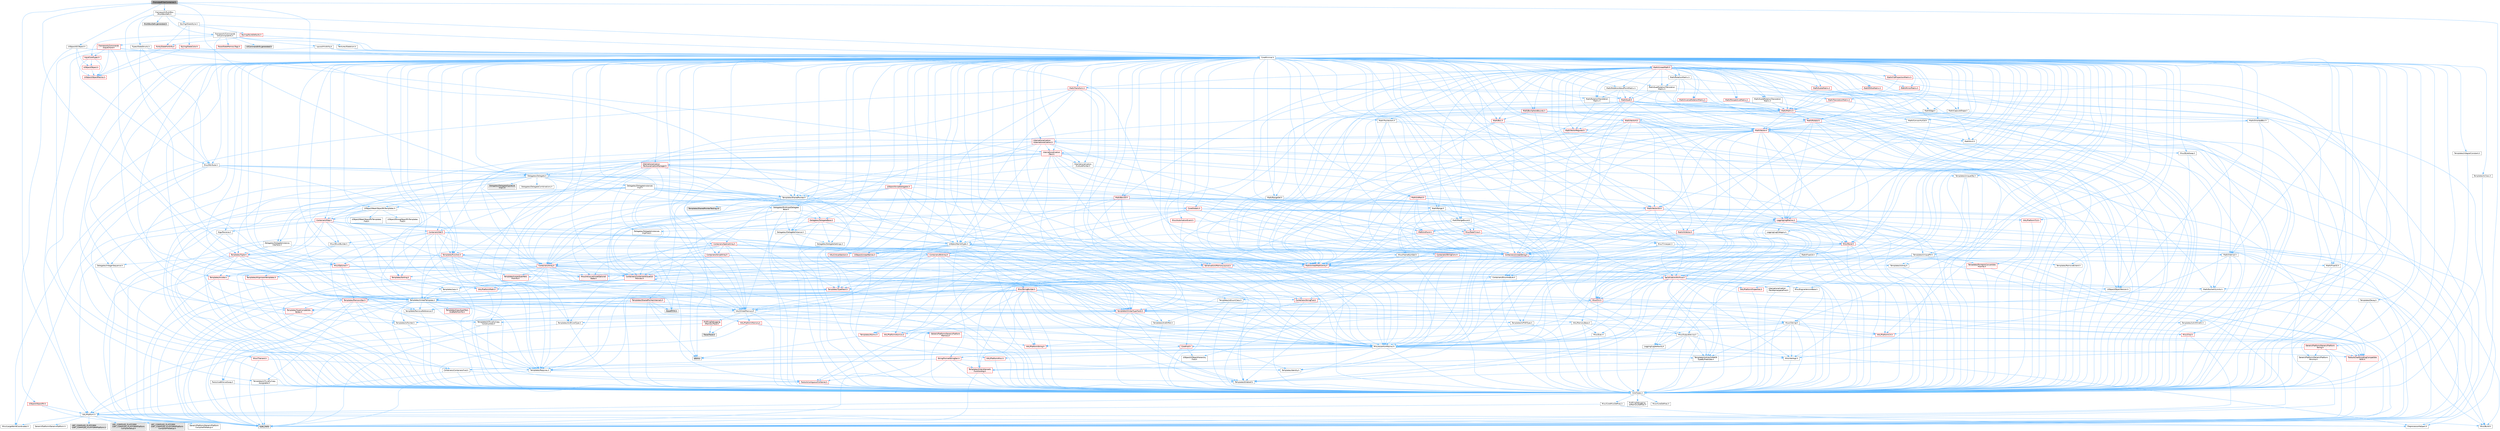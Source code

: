 digraph "PromotedFilterContainer.h"
{
 // INTERACTIVE_SVG=YES
 // LATEX_PDF_SIZE
  bgcolor="transparent";
  edge [fontname=Helvetica,fontsize=10,labelfontname=Helvetica,labelfontsize=10];
  node [fontname=Helvetica,fontsize=10,shape=box,height=0.2,width=0.4];
  Node1 [id="Node000001",label="PromotedFilterContainer.h",height=0.2,width=0.4,color="gray40", fillcolor="grey60", style="filled", fontcolor="black",tooltip=" "];
  Node1 -> Node2 [id="edge1_Node000001_Node000002",color="steelblue1",style="solid",tooltip=" "];
  Node2 [id="Node000002",label="Delegates/Delegate.h",height=0.2,width=0.4,color="grey40", fillcolor="white", style="filled",URL="$d4/d80/Delegate_8h.html",tooltip=" "];
  Node2 -> Node3 [id="edge2_Node000002_Node000003",color="steelblue1",style="solid",tooltip=" "];
  Node3 [id="Node000003",label="CoreTypes.h",height=0.2,width=0.4,color="grey40", fillcolor="white", style="filled",URL="$dc/dec/CoreTypes_8h.html",tooltip=" "];
  Node3 -> Node4 [id="edge3_Node000003_Node000004",color="steelblue1",style="solid",tooltip=" "];
  Node4 [id="Node000004",label="HAL/Platform.h",height=0.2,width=0.4,color="grey40", fillcolor="white", style="filled",URL="$d9/dd0/Platform_8h.html",tooltip=" "];
  Node4 -> Node5 [id="edge4_Node000004_Node000005",color="steelblue1",style="solid",tooltip=" "];
  Node5 [id="Node000005",label="Misc/Build.h",height=0.2,width=0.4,color="grey40", fillcolor="white", style="filled",URL="$d3/dbb/Build_8h.html",tooltip=" "];
  Node4 -> Node6 [id="edge5_Node000004_Node000006",color="steelblue1",style="solid",tooltip=" "];
  Node6 [id="Node000006",label="Misc/LargeWorldCoordinates.h",height=0.2,width=0.4,color="grey40", fillcolor="white", style="filled",URL="$d2/dcb/LargeWorldCoordinates_8h.html",tooltip=" "];
  Node4 -> Node7 [id="edge6_Node000004_Node000007",color="steelblue1",style="solid",tooltip=" "];
  Node7 [id="Node000007",label="type_traits",height=0.2,width=0.4,color="grey60", fillcolor="#E0E0E0", style="filled",tooltip=" "];
  Node4 -> Node8 [id="edge7_Node000004_Node000008",color="steelblue1",style="solid",tooltip=" "];
  Node8 [id="Node000008",label="PreprocessorHelpers.h",height=0.2,width=0.4,color="grey40", fillcolor="white", style="filled",URL="$db/ddb/PreprocessorHelpers_8h.html",tooltip=" "];
  Node4 -> Node9 [id="edge8_Node000004_Node000009",color="steelblue1",style="solid",tooltip=" "];
  Node9 [id="Node000009",label="UBT_COMPILED_PLATFORM\l/UBT_COMPILED_PLATFORMPlatform\lCompilerPreSetup.h",height=0.2,width=0.4,color="grey60", fillcolor="#E0E0E0", style="filled",tooltip=" "];
  Node4 -> Node10 [id="edge9_Node000004_Node000010",color="steelblue1",style="solid",tooltip=" "];
  Node10 [id="Node000010",label="GenericPlatform/GenericPlatform\lCompilerPreSetup.h",height=0.2,width=0.4,color="grey40", fillcolor="white", style="filled",URL="$d9/dc8/GenericPlatformCompilerPreSetup_8h.html",tooltip=" "];
  Node4 -> Node11 [id="edge10_Node000004_Node000011",color="steelblue1",style="solid",tooltip=" "];
  Node11 [id="Node000011",label="GenericPlatform/GenericPlatform.h",height=0.2,width=0.4,color="grey40", fillcolor="white", style="filled",URL="$d6/d84/GenericPlatform_8h.html",tooltip=" "];
  Node4 -> Node12 [id="edge11_Node000004_Node000012",color="steelblue1",style="solid",tooltip=" "];
  Node12 [id="Node000012",label="UBT_COMPILED_PLATFORM\l/UBT_COMPILED_PLATFORMPlatform.h",height=0.2,width=0.4,color="grey60", fillcolor="#E0E0E0", style="filled",tooltip=" "];
  Node4 -> Node13 [id="edge12_Node000004_Node000013",color="steelblue1",style="solid",tooltip=" "];
  Node13 [id="Node000013",label="UBT_COMPILED_PLATFORM\l/UBT_COMPILED_PLATFORMPlatform\lCompilerSetup.h",height=0.2,width=0.4,color="grey60", fillcolor="#E0E0E0", style="filled",tooltip=" "];
  Node3 -> Node14 [id="edge13_Node000003_Node000014",color="steelblue1",style="solid",tooltip=" "];
  Node14 [id="Node000014",label="ProfilingDebugging\l/UMemoryDefines.h",height=0.2,width=0.4,color="grey40", fillcolor="white", style="filled",URL="$d2/da2/UMemoryDefines_8h.html",tooltip=" "];
  Node3 -> Node15 [id="edge14_Node000003_Node000015",color="steelblue1",style="solid",tooltip=" "];
  Node15 [id="Node000015",label="Misc/CoreMiscDefines.h",height=0.2,width=0.4,color="grey40", fillcolor="white", style="filled",URL="$da/d38/CoreMiscDefines_8h.html",tooltip=" "];
  Node15 -> Node4 [id="edge15_Node000015_Node000004",color="steelblue1",style="solid",tooltip=" "];
  Node15 -> Node8 [id="edge16_Node000015_Node000008",color="steelblue1",style="solid",tooltip=" "];
  Node3 -> Node16 [id="edge17_Node000003_Node000016",color="steelblue1",style="solid",tooltip=" "];
  Node16 [id="Node000016",label="Misc/CoreDefines.h",height=0.2,width=0.4,color="grey40", fillcolor="white", style="filled",URL="$d3/dd2/CoreDefines_8h.html",tooltip=" "];
  Node2 -> Node17 [id="edge18_Node000002_Node000017",color="steelblue1",style="solid",tooltip=" "];
  Node17 [id="Node000017",label="Misc/AssertionMacros.h",height=0.2,width=0.4,color="grey40", fillcolor="white", style="filled",URL="$d0/dfa/AssertionMacros_8h.html",tooltip=" "];
  Node17 -> Node3 [id="edge19_Node000017_Node000003",color="steelblue1",style="solid",tooltip=" "];
  Node17 -> Node4 [id="edge20_Node000017_Node000004",color="steelblue1",style="solid",tooltip=" "];
  Node17 -> Node18 [id="edge21_Node000017_Node000018",color="steelblue1",style="solid",tooltip=" "];
  Node18 [id="Node000018",label="HAL/PlatformMisc.h",height=0.2,width=0.4,color="red", fillcolor="#FFF0F0", style="filled",URL="$d0/df5/PlatformMisc_8h.html",tooltip=" "];
  Node18 -> Node3 [id="edge22_Node000018_Node000003",color="steelblue1",style="solid",tooltip=" "];
  Node17 -> Node8 [id="edge23_Node000017_Node000008",color="steelblue1",style="solid",tooltip=" "];
  Node17 -> Node54 [id="edge24_Node000017_Node000054",color="steelblue1",style="solid",tooltip=" "];
  Node54 [id="Node000054",label="Templates/EnableIf.h",height=0.2,width=0.4,color="grey40", fillcolor="white", style="filled",URL="$d7/d60/EnableIf_8h.html",tooltip=" "];
  Node54 -> Node3 [id="edge25_Node000054_Node000003",color="steelblue1",style="solid",tooltip=" "];
  Node17 -> Node55 [id="edge26_Node000017_Node000055",color="steelblue1",style="solid",tooltip=" "];
  Node55 [id="Node000055",label="Templates/IsArrayOrRefOf\lTypeByPredicate.h",height=0.2,width=0.4,color="grey40", fillcolor="white", style="filled",URL="$d6/da1/IsArrayOrRefOfTypeByPredicate_8h.html",tooltip=" "];
  Node55 -> Node3 [id="edge27_Node000055_Node000003",color="steelblue1",style="solid",tooltip=" "];
  Node17 -> Node56 [id="edge28_Node000017_Node000056",color="steelblue1",style="solid",tooltip=" "];
  Node56 [id="Node000056",label="Templates/IsValidVariadic\lFunctionArg.h",height=0.2,width=0.4,color="red", fillcolor="#FFF0F0", style="filled",URL="$d0/dc8/IsValidVariadicFunctionArg_8h.html",tooltip=" "];
  Node56 -> Node3 [id="edge29_Node000056_Node000003",color="steelblue1",style="solid",tooltip=" "];
  Node56 -> Node7 [id="edge30_Node000056_Node000007",color="steelblue1",style="solid",tooltip=" "];
  Node17 -> Node58 [id="edge31_Node000017_Node000058",color="steelblue1",style="solid",tooltip=" "];
  Node58 [id="Node000058",label="Traits/IsCharEncodingCompatible\lWith.h",height=0.2,width=0.4,color="red", fillcolor="#FFF0F0", style="filled",URL="$df/dd1/IsCharEncodingCompatibleWith_8h.html",tooltip=" "];
  Node58 -> Node7 [id="edge32_Node000058_Node000007",color="steelblue1",style="solid",tooltip=" "];
  Node17 -> Node60 [id="edge33_Node000017_Node000060",color="steelblue1",style="solid",tooltip=" "];
  Node60 [id="Node000060",label="Misc/VarArgs.h",height=0.2,width=0.4,color="grey40", fillcolor="white", style="filled",URL="$d5/d6f/VarArgs_8h.html",tooltip=" "];
  Node60 -> Node3 [id="edge34_Node000060_Node000003",color="steelblue1",style="solid",tooltip=" "];
  Node17 -> Node61 [id="edge35_Node000017_Node000061",color="steelblue1",style="solid",tooltip=" "];
  Node61 [id="Node000061",label="String/FormatStringSan.h",height=0.2,width=0.4,color="red", fillcolor="#FFF0F0", style="filled",URL="$d3/d8b/FormatStringSan_8h.html",tooltip=" "];
  Node61 -> Node7 [id="edge36_Node000061_Node000007",color="steelblue1",style="solid",tooltip=" "];
  Node61 -> Node3 [id="edge37_Node000061_Node000003",color="steelblue1",style="solid",tooltip=" "];
  Node61 -> Node62 [id="edge38_Node000061_Node000062",color="steelblue1",style="solid",tooltip=" "];
  Node62 [id="Node000062",label="Templates/Requires.h",height=0.2,width=0.4,color="grey40", fillcolor="white", style="filled",URL="$dc/d96/Requires_8h.html",tooltip=" "];
  Node62 -> Node54 [id="edge39_Node000062_Node000054",color="steelblue1",style="solid",tooltip=" "];
  Node62 -> Node7 [id="edge40_Node000062_Node000007",color="steelblue1",style="solid",tooltip=" "];
  Node61 -> Node63 [id="edge41_Node000061_Node000063",color="steelblue1",style="solid",tooltip=" "];
  Node63 [id="Node000063",label="Templates/Identity.h",height=0.2,width=0.4,color="grey40", fillcolor="white", style="filled",URL="$d0/dd5/Identity_8h.html",tooltip=" "];
  Node61 -> Node56 [id="edge42_Node000061_Node000056",color="steelblue1",style="solid",tooltip=" "];
  Node61 -> Node26 [id="edge43_Node000061_Node000026",color="steelblue1",style="solid",tooltip=" "];
  Node26 [id="Node000026",label="Containers/ContainersFwd.h",height=0.2,width=0.4,color="grey40", fillcolor="white", style="filled",URL="$d4/d0a/ContainersFwd_8h.html",tooltip=" "];
  Node26 -> Node4 [id="edge44_Node000026_Node000004",color="steelblue1",style="solid",tooltip=" "];
  Node26 -> Node3 [id="edge45_Node000026_Node000003",color="steelblue1",style="solid",tooltip=" "];
  Node26 -> Node23 [id="edge46_Node000026_Node000023",color="steelblue1",style="solid",tooltip=" "];
  Node23 [id="Node000023",label="Traits/IsContiguousContainer.h",height=0.2,width=0.4,color="red", fillcolor="#FFF0F0", style="filled",URL="$d5/d3c/IsContiguousContainer_8h.html",tooltip=" "];
  Node23 -> Node3 [id="edge47_Node000023_Node000003",color="steelblue1",style="solid",tooltip=" "];
  Node17 -> Node67 [id="edge48_Node000017_Node000067",color="steelblue1",style="solid",tooltip=" "];
  Node67 [id="Node000067",label="atomic",height=0.2,width=0.4,color="grey60", fillcolor="#E0E0E0", style="filled",tooltip=" "];
  Node2 -> Node68 [id="edge49_Node000002_Node000068",color="steelblue1",style="solid",tooltip=" "];
  Node68 [id="Node000068",label="UObject/NameTypes.h",height=0.2,width=0.4,color="grey40", fillcolor="white", style="filled",URL="$d6/d35/NameTypes_8h.html",tooltip=" "];
  Node68 -> Node3 [id="edge50_Node000068_Node000003",color="steelblue1",style="solid",tooltip=" "];
  Node68 -> Node17 [id="edge51_Node000068_Node000017",color="steelblue1",style="solid",tooltip=" "];
  Node68 -> Node69 [id="edge52_Node000068_Node000069",color="steelblue1",style="solid",tooltip=" "];
  Node69 [id="Node000069",label="HAL/UnrealMemory.h",height=0.2,width=0.4,color="grey40", fillcolor="white", style="filled",URL="$d9/d96/UnrealMemory_8h.html",tooltip=" "];
  Node69 -> Node3 [id="edge53_Node000069_Node000003",color="steelblue1",style="solid",tooltip=" "];
  Node69 -> Node70 [id="edge54_Node000069_Node000070",color="steelblue1",style="solid",tooltip=" "];
  Node70 [id="Node000070",label="GenericPlatform/GenericPlatform\lMemory.h",height=0.2,width=0.4,color="red", fillcolor="#FFF0F0", style="filled",URL="$dd/d22/GenericPlatformMemory_8h.html",tooltip=" "];
  Node70 -> Node25 [id="edge55_Node000070_Node000025",color="steelblue1",style="solid",tooltip=" "];
  Node25 [id="Node000025",label="CoreFwd.h",height=0.2,width=0.4,color="red", fillcolor="#FFF0F0", style="filled",URL="$d1/d1e/CoreFwd_8h.html",tooltip=" "];
  Node25 -> Node3 [id="edge56_Node000025_Node000003",color="steelblue1",style="solid",tooltip=" "];
  Node25 -> Node26 [id="edge57_Node000025_Node000026",color="steelblue1",style="solid",tooltip=" "];
  Node25 -> Node28 [id="edge58_Node000025_Node000028",color="steelblue1",style="solid",tooltip=" "];
  Node28 [id="Node000028",label="UObject/UObjectHierarchy\lFwd.h",height=0.2,width=0.4,color="grey40", fillcolor="white", style="filled",URL="$d3/d13/UObjectHierarchyFwd_8h.html",tooltip=" "];
  Node70 -> Node3 [id="edge59_Node000070_Node000003",color="steelblue1",style="solid",tooltip=" "];
  Node70 -> Node71 [id="edge60_Node000070_Node000071",color="steelblue1",style="solid",tooltip=" "];
  Node71 [id="Node000071",label="HAL/PlatformString.h",height=0.2,width=0.4,color="red", fillcolor="#FFF0F0", style="filled",URL="$db/db5/PlatformString_8h.html",tooltip=" "];
  Node71 -> Node3 [id="edge61_Node000071_Node000003",color="steelblue1",style="solid",tooltip=" "];
  Node69 -> Node73 [id="edge62_Node000069_Node000073",color="steelblue1",style="solid",tooltip=" "];
  Node73 [id="Node000073",label="HAL/MemoryBase.h",height=0.2,width=0.4,color="grey40", fillcolor="white", style="filled",URL="$d6/d9f/MemoryBase_8h.html",tooltip=" "];
  Node73 -> Node3 [id="edge63_Node000073_Node000003",color="steelblue1",style="solid",tooltip=" "];
  Node73 -> Node47 [id="edge64_Node000073_Node000047",color="steelblue1",style="solid",tooltip=" "];
  Node47 [id="Node000047",label="HAL/PlatformAtomics.h",height=0.2,width=0.4,color="red", fillcolor="#FFF0F0", style="filled",URL="$d3/d36/PlatformAtomics_8h.html",tooltip=" "];
  Node47 -> Node3 [id="edge65_Node000047_Node000003",color="steelblue1",style="solid",tooltip=" "];
  Node73 -> Node30 [id="edge66_Node000073_Node000030",color="steelblue1",style="solid",tooltip=" "];
  Node30 [id="Node000030",label="HAL/PlatformCrt.h",height=0.2,width=0.4,color="red", fillcolor="#FFF0F0", style="filled",URL="$d8/d75/PlatformCrt_8h.html",tooltip=" "];
  Node73 -> Node74 [id="edge67_Node000073_Node000074",color="steelblue1",style="solid",tooltip=" "];
  Node74 [id="Node000074",label="Misc/Exec.h",height=0.2,width=0.4,color="grey40", fillcolor="white", style="filled",URL="$de/ddb/Exec_8h.html",tooltip=" "];
  Node74 -> Node3 [id="edge68_Node000074_Node000003",color="steelblue1",style="solid",tooltip=" "];
  Node74 -> Node17 [id="edge69_Node000074_Node000017",color="steelblue1",style="solid",tooltip=" "];
  Node73 -> Node75 [id="edge70_Node000073_Node000075",color="steelblue1",style="solid",tooltip=" "];
  Node75 [id="Node000075",label="Misc/OutputDevice.h",height=0.2,width=0.4,color="grey40", fillcolor="white", style="filled",URL="$d7/d32/OutputDevice_8h.html",tooltip=" "];
  Node75 -> Node25 [id="edge71_Node000075_Node000025",color="steelblue1",style="solid",tooltip=" "];
  Node75 -> Node3 [id="edge72_Node000075_Node000003",color="steelblue1",style="solid",tooltip=" "];
  Node75 -> Node76 [id="edge73_Node000075_Node000076",color="steelblue1",style="solid",tooltip=" "];
  Node76 [id="Node000076",label="Logging/LogVerbosity.h",height=0.2,width=0.4,color="grey40", fillcolor="white", style="filled",URL="$d2/d8f/LogVerbosity_8h.html",tooltip=" "];
  Node76 -> Node3 [id="edge74_Node000076_Node000003",color="steelblue1",style="solid",tooltip=" "];
  Node75 -> Node60 [id="edge75_Node000075_Node000060",color="steelblue1",style="solid",tooltip=" "];
  Node75 -> Node55 [id="edge76_Node000075_Node000055",color="steelblue1",style="solid",tooltip=" "];
  Node75 -> Node56 [id="edge77_Node000075_Node000056",color="steelblue1",style="solid",tooltip=" "];
  Node75 -> Node58 [id="edge78_Node000075_Node000058",color="steelblue1",style="solid",tooltip=" "];
  Node73 -> Node77 [id="edge79_Node000073_Node000077",color="steelblue1",style="solid",tooltip=" "];
  Node77 [id="Node000077",label="Templates/Atomic.h",height=0.2,width=0.4,color="red", fillcolor="#FFF0F0", style="filled",URL="$d3/d91/Atomic_8h.html",tooltip=" "];
  Node77 -> Node67 [id="edge80_Node000077_Node000067",color="steelblue1",style="solid",tooltip=" "];
  Node69 -> Node86 [id="edge81_Node000069_Node000086",color="steelblue1",style="solid",tooltip=" "];
  Node86 [id="Node000086",label="HAL/PlatformMemory.h",height=0.2,width=0.4,color="red", fillcolor="#FFF0F0", style="filled",URL="$de/d68/PlatformMemory_8h.html",tooltip=" "];
  Node86 -> Node3 [id="edge82_Node000086_Node000003",color="steelblue1",style="solid",tooltip=" "];
  Node86 -> Node70 [id="edge83_Node000086_Node000070",color="steelblue1",style="solid",tooltip=" "];
  Node69 -> Node88 [id="edge84_Node000069_Node000088",color="steelblue1",style="solid",tooltip=" "];
  Node88 [id="Node000088",label="ProfilingDebugging\l/MemoryTrace.h",height=0.2,width=0.4,color="red", fillcolor="#FFF0F0", style="filled",URL="$da/dd7/MemoryTrace_8h.html",tooltip=" "];
  Node88 -> Node4 [id="edge85_Node000088_Node000004",color="steelblue1",style="solid",tooltip=" "];
  Node88 -> Node53 [id="edge86_Node000088_Node000053",color="steelblue1",style="solid",tooltip=" "];
  Node53 [id="Node000053",label="Trace/Trace.h",height=0.2,width=0.4,color="grey60", fillcolor="#E0E0E0", style="filled",tooltip=" "];
  Node69 -> Node89 [id="edge87_Node000069_Node000089",color="steelblue1",style="solid",tooltip=" "];
  Node89 [id="Node000089",label="Templates/IsPointer.h",height=0.2,width=0.4,color="grey40", fillcolor="white", style="filled",URL="$d7/d05/IsPointer_8h.html",tooltip=" "];
  Node89 -> Node3 [id="edge88_Node000089_Node000003",color="steelblue1",style="solid",tooltip=" "];
  Node68 -> Node90 [id="edge89_Node000068_Node000090",color="steelblue1",style="solid",tooltip=" "];
  Node90 [id="Node000090",label="Templates/UnrealTypeTraits.h",height=0.2,width=0.4,color="red", fillcolor="#FFF0F0", style="filled",URL="$d2/d2d/UnrealTypeTraits_8h.html",tooltip=" "];
  Node90 -> Node3 [id="edge90_Node000090_Node000003",color="steelblue1",style="solid",tooltip=" "];
  Node90 -> Node89 [id="edge91_Node000090_Node000089",color="steelblue1",style="solid",tooltip=" "];
  Node90 -> Node17 [id="edge92_Node000090_Node000017",color="steelblue1",style="solid",tooltip=" "];
  Node90 -> Node82 [id="edge93_Node000090_Node000082",color="steelblue1",style="solid",tooltip=" "];
  Node82 [id="Node000082",label="Templates/AndOrNot.h",height=0.2,width=0.4,color="grey40", fillcolor="white", style="filled",URL="$db/d0a/AndOrNot_8h.html",tooltip=" "];
  Node82 -> Node3 [id="edge94_Node000082_Node000003",color="steelblue1",style="solid",tooltip=" "];
  Node90 -> Node54 [id="edge95_Node000090_Node000054",color="steelblue1",style="solid",tooltip=" "];
  Node90 -> Node91 [id="edge96_Node000090_Node000091",color="steelblue1",style="solid",tooltip=" "];
  Node91 [id="Node000091",label="Templates/IsArithmetic.h",height=0.2,width=0.4,color="grey40", fillcolor="white", style="filled",URL="$d2/d5d/IsArithmetic_8h.html",tooltip=" "];
  Node91 -> Node3 [id="edge97_Node000091_Node000003",color="steelblue1",style="solid",tooltip=" "];
  Node90 -> Node93 [id="edge98_Node000090_Node000093",color="steelblue1",style="solid",tooltip=" "];
  Node93 [id="Node000093",label="Templates/IsPODType.h",height=0.2,width=0.4,color="grey40", fillcolor="white", style="filled",URL="$d7/db1/IsPODType_8h.html",tooltip=" "];
  Node93 -> Node3 [id="edge99_Node000093_Node000003",color="steelblue1",style="solid",tooltip=" "];
  Node90 -> Node94 [id="edge100_Node000090_Node000094",color="steelblue1",style="solid",tooltip=" "];
  Node94 [id="Node000094",label="Templates/IsUECoreType.h",height=0.2,width=0.4,color="grey40", fillcolor="white", style="filled",URL="$d1/db8/IsUECoreType_8h.html",tooltip=" "];
  Node94 -> Node3 [id="edge101_Node000094_Node000003",color="steelblue1",style="solid",tooltip=" "];
  Node94 -> Node7 [id="edge102_Node000094_Node000007",color="steelblue1",style="solid",tooltip=" "];
  Node90 -> Node83 [id="edge103_Node000090_Node000083",color="steelblue1",style="solid",tooltip=" "];
  Node83 [id="Node000083",label="Templates/IsTriviallyCopy\lConstructible.h",height=0.2,width=0.4,color="grey40", fillcolor="white", style="filled",URL="$d3/d78/IsTriviallyCopyConstructible_8h.html",tooltip=" "];
  Node83 -> Node3 [id="edge104_Node000083_Node000003",color="steelblue1",style="solid",tooltip=" "];
  Node83 -> Node7 [id="edge105_Node000083_Node000007",color="steelblue1",style="solid",tooltip=" "];
  Node68 -> Node95 [id="edge106_Node000068_Node000095",color="steelblue1",style="solid",tooltip=" "];
  Node95 [id="Node000095",label="Templates/UnrealTemplate.h",height=0.2,width=0.4,color="grey40", fillcolor="white", style="filled",URL="$d4/d24/UnrealTemplate_8h.html",tooltip=" "];
  Node95 -> Node3 [id="edge107_Node000095_Node000003",color="steelblue1",style="solid",tooltip=" "];
  Node95 -> Node89 [id="edge108_Node000095_Node000089",color="steelblue1",style="solid",tooltip=" "];
  Node95 -> Node69 [id="edge109_Node000095_Node000069",color="steelblue1",style="solid",tooltip=" "];
  Node95 -> Node96 [id="edge110_Node000095_Node000096",color="steelblue1",style="solid",tooltip=" "];
  Node96 [id="Node000096",label="Templates/CopyQualifiers\lAndRefsFromTo.h",height=0.2,width=0.4,color="red", fillcolor="#FFF0F0", style="filled",URL="$d3/db3/CopyQualifiersAndRefsFromTo_8h.html",tooltip=" "];
  Node95 -> Node90 [id="edge111_Node000095_Node000090",color="steelblue1",style="solid",tooltip=" "];
  Node95 -> Node98 [id="edge112_Node000095_Node000098",color="steelblue1",style="solid",tooltip=" "];
  Node98 [id="Node000098",label="Templates/RemoveReference.h",height=0.2,width=0.4,color="grey40", fillcolor="white", style="filled",URL="$da/dbe/RemoveReference_8h.html",tooltip=" "];
  Node98 -> Node3 [id="edge113_Node000098_Node000003",color="steelblue1",style="solid",tooltip=" "];
  Node95 -> Node62 [id="edge114_Node000095_Node000062",color="steelblue1",style="solid",tooltip=" "];
  Node95 -> Node99 [id="edge115_Node000095_Node000099",color="steelblue1",style="solid",tooltip=" "];
  Node99 [id="Node000099",label="Templates/TypeCompatible\lBytes.h",height=0.2,width=0.4,color="red", fillcolor="#FFF0F0", style="filled",URL="$df/d0a/TypeCompatibleBytes_8h.html",tooltip=" "];
  Node99 -> Node3 [id="edge116_Node000099_Node000003",color="steelblue1",style="solid",tooltip=" "];
  Node99 -> Node7 [id="edge117_Node000099_Node000007",color="steelblue1",style="solid",tooltip=" "];
  Node95 -> Node63 [id="edge118_Node000095_Node000063",color="steelblue1",style="solid",tooltip=" "];
  Node95 -> Node23 [id="edge119_Node000095_Node000023",color="steelblue1",style="solid",tooltip=" "];
  Node95 -> Node100 [id="edge120_Node000095_Node000100",color="steelblue1",style="solid",tooltip=" "];
  Node100 [id="Node000100",label="Traits/UseBitwiseSwap.h",height=0.2,width=0.4,color="grey40", fillcolor="white", style="filled",URL="$db/df3/UseBitwiseSwap_8h.html",tooltip=" "];
  Node100 -> Node3 [id="edge121_Node000100_Node000003",color="steelblue1",style="solid",tooltip=" "];
  Node100 -> Node7 [id="edge122_Node000100_Node000007",color="steelblue1",style="solid",tooltip=" "];
  Node95 -> Node7 [id="edge123_Node000095_Node000007",color="steelblue1",style="solid",tooltip=" "];
  Node68 -> Node101 [id="edge124_Node000068_Node000101",color="steelblue1",style="solid",tooltip=" "];
  Node101 [id="Node000101",label="Containers/UnrealString.h",height=0.2,width=0.4,color="red", fillcolor="#FFF0F0", style="filled",URL="$d5/dba/UnrealString_8h.html",tooltip=" "];
  Node68 -> Node105 [id="edge125_Node000068_Node000105",color="steelblue1",style="solid",tooltip=" "];
  Node105 [id="Node000105",label="HAL/CriticalSection.h",height=0.2,width=0.4,color="red", fillcolor="#FFF0F0", style="filled",URL="$d6/d90/CriticalSection_8h.html",tooltip=" "];
  Node68 -> Node108 [id="edge126_Node000068_Node000108",color="steelblue1",style="solid",tooltip=" "];
  Node108 [id="Node000108",label="Containers/StringConv.h",height=0.2,width=0.4,color="red", fillcolor="#FFF0F0", style="filled",URL="$d3/ddf/StringConv_8h.html",tooltip=" "];
  Node108 -> Node3 [id="edge127_Node000108_Node000003",color="steelblue1",style="solid",tooltip=" "];
  Node108 -> Node17 [id="edge128_Node000108_Node000017",color="steelblue1",style="solid",tooltip=" "];
  Node108 -> Node109 [id="edge129_Node000108_Node000109",color="steelblue1",style="solid",tooltip=" "];
  Node109 [id="Node000109",label="Containers/ContainerAllocation\lPolicies.h",height=0.2,width=0.4,color="red", fillcolor="#FFF0F0", style="filled",URL="$d7/dff/ContainerAllocationPolicies_8h.html",tooltip=" "];
  Node109 -> Node3 [id="edge130_Node000109_Node000003",color="steelblue1",style="solid",tooltip=" "];
  Node109 -> Node109 [id="edge131_Node000109_Node000109",color="steelblue1",style="solid",tooltip=" "];
  Node109 -> Node111 [id="edge132_Node000109_Node000111",color="steelblue1",style="solid",tooltip=" "];
  Node111 [id="Node000111",label="HAL/PlatformMath.h",height=0.2,width=0.4,color="red", fillcolor="#FFF0F0", style="filled",URL="$dc/d53/PlatformMath_8h.html",tooltip=" "];
  Node111 -> Node3 [id="edge133_Node000111_Node000003",color="steelblue1",style="solid",tooltip=" "];
  Node109 -> Node69 [id="edge134_Node000109_Node000069",color="steelblue1",style="solid",tooltip=" "];
  Node109 -> Node40 [id="edge135_Node000109_Node000040",color="steelblue1",style="solid",tooltip=" "];
  Node40 [id="Node000040",label="Math/NumericLimits.h",height=0.2,width=0.4,color="grey40", fillcolor="white", style="filled",URL="$df/d1b/NumericLimits_8h.html",tooltip=" "];
  Node40 -> Node3 [id="edge136_Node000040_Node000003",color="steelblue1",style="solid",tooltip=" "];
  Node109 -> Node17 [id="edge137_Node000109_Node000017",color="steelblue1",style="solid",tooltip=" "];
  Node109 -> Node120 [id="edge138_Node000109_Node000120",color="steelblue1",style="solid",tooltip=" "];
  Node120 [id="Node000120",label="Templates/MemoryOps.h",height=0.2,width=0.4,color="red", fillcolor="#FFF0F0", style="filled",URL="$db/dea/MemoryOps_8h.html",tooltip=" "];
  Node120 -> Node3 [id="edge139_Node000120_Node000003",color="steelblue1",style="solid",tooltip=" "];
  Node120 -> Node69 [id="edge140_Node000120_Node000069",color="steelblue1",style="solid",tooltip=" "];
  Node120 -> Node84 [id="edge141_Node000120_Node000084",color="steelblue1",style="solid",tooltip=" "];
  Node84 [id="Node000084",label="Templates/IsTriviallyCopy\lAssignable.h",height=0.2,width=0.4,color="grey40", fillcolor="white", style="filled",URL="$d2/df2/IsTriviallyCopyAssignable_8h.html",tooltip=" "];
  Node84 -> Node3 [id="edge142_Node000084_Node000003",color="steelblue1",style="solid",tooltip=" "];
  Node84 -> Node7 [id="edge143_Node000084_Node000007",color="steelblue1",style="solid",tooltip=" "];
  Node120 -> Node83 [id="edge144_Node000120_Node000083",color="steelblue1",style="solid",tooltip=" "];
  Node120 -> Node62 [id="edge145_Node000120_Node000062",color="steelblue1",style="solid",tooltip=" "];
  Node120 -> Node90 [id="edge146_Node000120_Node000090",color="steelblue1",style="solid",tooltip=" "];
  Node120 -> Node100 [id="edge147_Node000120_Node000100",color="steelblue1",style="solid",tooltip=" "];
  Node120 -> Node7 [id="edge148_Node000120_Node000007",color="steelblue1",style="solid",tooltip=" "];
  Node109 -> Node99 [id="edge149_Node000109_Node000099",color="steelblue1",style="solid",tooltip=" "];
  Node109 -> Node7 [id="edge150_Node000109_Node000007",color="steelblue1",style="solid",tooltip=" "];
  Node108 -> Node121 [id="edge151_Node000108_Node000121",color="steelblue1",style="solid",tooltip=" "];
  Node121 [id="Node000121",label="Containers/Array.h",height=0.2,width=0.4,color="red", fillcolor="#FFF0F0", style="filled",URL="$df/dd0/Array_8h.html",tooltip=" "];
  Node121 -> Node3 [id="edge152_Node000121_Node000003",color="steelblue1",style="solid",tooltip=" "];
  Node121 -> Node17 [id="edge153_Node000121_Node000017",color="steelblue1",style="solid",tooltip=" "];
  Node121 -> Node122 [id="edge154_Node000121_Node000122",color="steelblue1",style="solid",tooltip=" "];
  Node122 [id="Node000122",label="Misc/IntrusiveUnsetOptional\lState.h",height=0.2,width=0.4,color="red", fillcolor="#FFF0F0", style="filled",URL="$d2/d0a/IntrusiveUnsetOptionalState_8h.html",tooltip=" "];
  Node121 -> Node69 [id="edge155_Node000121_Node000069",color="steelblue1",style="solid",tooltip=" "];
  Node121 -> Node90 [id="edge156_Node000121_Node000090",color="steelblue1",style="solid",tooltip=" "];
  Node121 -> Node95 [id="edge157_Node000121_Node000095",color="steelblue1",style="solid",tooltip=" "];
  Node121 -> Node109 [id="edge158_Node000121_Node000109",color="steelblue1",style="solid",tooltip=" "];
  Node121 -> Node128 [id="edge159_Node000121_Node000128",color="steelblue1",style="solid",tooltip=" "];
  Node128 [id="Node000128",label="Serialization/Archive.h",height=0.2,width=0.4,color="red", fillcolor="#FFF0F0", style="filled",URL="$d7/d3b/Archive_8h.html",tooltip=" "];
  Node128 -> Node25 [id="edge160_Node000128_Node000025",color="steelblue1",style="solid",tooltip=" "];
  Node128 -> Node3 [id="edge161_Node000128_Node000003",color="steelblue1",style="solid",tooltip=" "];
  Node128 -> Node129 [id="edge162_Node000128_Node000129",color="steelblue1",style="solid",tooltip=" "];
  Node129 [id="Node000129",label="HAL/PlatformProperties.h",height=0.2,width=0.4,color="red", fillcolor="#FFF0F0", style="filled",URL="$d9/db0/PlatformProperties_8h.html",tooltip=" "];
  Node129 -> Node3 [id="edge163_Node000129_Node000003",color="steelblue1",style="solid",tooltip=" "];
  Node128 -> Node132 [id="edge164_Node000128_Node000132",color="steelblue1",style="solid",tooltip=" "];
  Node132 [id="Node000132",label="Internationalization\l/TextNamespaceFwd.h",height=0.2,width=0.4,color="grey40", fillcolor="white", style="filled",URL="$d8/d97/TextNamespaceFwd_8h.html",tooltip=" "];
  Node132 -> Node3 [id="edge165_Node000132_Node000003",color="steelblue1",style="solid",tooltip=" "];
  Node128 -> Node17 [id="edge166_Node000128_Node000017",color="steelblue1",style="solid",tooltip=" "];
  Node128 -> Node5 [id="edge167_Node000128_Node000005",color="steelblue1",style="solid",tooltip=" "];
  Node128 -> Node133 [id="edge168_Node000128_Node000133",color="steelblue1",style="solid",tooltip=" "];
  Node133 [id="Node000133",label="Misc/EngineVersionBase.h",height=0.2,width=0.4,color="grey40", fillcolor="white", style="filled",URL="$d5/d2b/EngineVersionBase_8h.html",tooltip=" "];
  Node133 -> Node3 [id="edge169_Node000133_Node000003",color="steelblue1",style="solid",tooltip=" "];
  Node128 -> Node60 [id="edge170_Node000128_Node000060",color="steelblue1",style="solid",tooltip=" "];
  Node128 -> Node54 [id="edge171_Node000128_Node000054",color="steelblue1",style="solid",tooltip=" "];
  Node128 -> Node55 [id="edge172_Node000128_Node000055",color="steelblue1",style="solid",tooltip=" "];
  Node128 -> Node136 [id="edge173_Node000128_Node000136",color="steelblue1",style="solid",tooltip=" "];
  Node136 [id="Node000136",label="Templates/IsEnumClass.h",height=0.2,width=0.4,color="grey40", fillcolor="white", style="filled",URL="$d7/d15/IsEnumClass_8h.html",tooltip=" "];
  Node136 -> Node3 [id="edge174_Node000136_Node000003",color="steelblue1",style="solid",tooltip=" "];
  Node136 -> Node82 [id="edge175_Node000136_Node000082",color="steelblue1",style="solid",tooltip=" "];
  Node128 -> Node56 [id="edge176_Node000128_Node000056",color="steelblue1",style="solid",tooltip=" "];
  Node128 -> Node95 [id="edge177_Node000128_Node000095",color="steelblue1",style="solid",tooltip=" "];
  Node128 -> Node58 [id="edge178_Node000128_Node000058",color="steelblue1",style="solid",tooltip=" "];
  Node128 -> Node137 [id="edge179_Node000128_Node000137",color="steelblue1",style="solid",tooltip=" "];
  Node137 [id="Node000137",label="UObject/ObjectVersion.h",height=0.2,width=0.4,color="grey40", fillcolor="white", style="filled",URL="$da/d63/ObjectVersion_8h.html",tooltip=" "];
  Node137 -> Node3 [id="edge180_Node000137_Node000003",color="steelblue1",style="solid",tooltip=" "];
  Node121 -> Node154 [id="edge181_Node000121_Node000154",color="steelblue1",style="solid",tooltip=" "];
  Node154 [id="Node000154",label="Templates/Invoke.h",height=0.2,width=0.4,color="red", fillcolor="#FFF0F0", style="filled",URL="$d7/deb/Invoke_8h.html",tooltip=" "];
  Node154 -> Node3 [id="edge182_Node000154_Node000003",color="steelblue1",style="solid",tooltip=" "];
  Node154 -> Node95 [id="edge183_Node000154_Node000095",color="steelblue1",style="solid",tooltip=" "];
  Node154 -> Node7 [id="edge184_Node000154_Node000007",color="steelblue1",style="solid",tooltip=" "];
  Node121 -> Node159 [id="edge185_Node000121_Node000159",color="steelblue1",style="solid",tooltip=" "];
  Node159 [id="Node000159",label="Templates/Less.h",height=0.2,width=0.4,color="grey40", fillcolor="white", style="filled",URL="$de/dc8/Less_8h.html",tooltip=" "];
  Node159 -> Node3 [id="edge186_Node000159_Node000003",color="steelblue1",style="solid",tooltip=" "];
  Node159 -> Node95 [id="edge187_Node000159_Node000095",color="steelblue1",style="solid",tooltip=" "];
  Node121 -> Node166 [id="edge188_Node000121_Node000166",color="steelblue1",style="solid",tooltip=" "];
  Node166 [id="Node000166",label="Templates/LosesQualifiers\lFromTo.h",height=0.2,width=0.4,color="red", fillcolor="#FFF0F0", style="filled",URL="$d2/db3/LosesQualifiersFromTo_8h.html",tooltip=" "];
  Node166 -> Node7 [id="edge189_Node000166_Node000007",color="steelblue1",style="solid",tooltip=" "];
  Node121 -> Node62 [id="edge190_Node000121_Node000062",color="steelblue1",style="solid",tooltip=" "];
  Node121 -> Node167 [id="edge191_Node000121_Node000167",color="steelblue1",style="solid",tooltip=" "];
  Node167 [id="Node000167",label="Templates/Sorting.h",height=0.2,width=0.4,color="red", fillcolor="#FFF0F0", style="filled",URL="$d3/d9e/Sorting_8h.html",tooltip=" "];
  Node167 -> Node3 [id="edge192_Node000167_Node000003",color="steelblue1",style="solid",tooltip=" "];
  Node167 -> Node111 [id="edge193_Node000167_Node000111",color="steelblue1",style="solid",tooltip=" "];
  Node167 -> Node159 [id="edge194_Node000167_Node000159",color="steelblue1",style="solid",tooltip=" "];
  Node121 -> Node171 [id="edge195_Node000121_Node000171",color="steelblue1",style="solid",tooltip=" "];
  Node171 [id="Node000171",label="Templates/AlignmentTemplates.h",height=0.2,width=0.4,color="red", fillcolor="#FFF0F0", style="filled",URL="$dd/d32/AlignmentTemplates_8h.html",tooltip=" "];
  Node171 -> Node3 [id="edge196_Node000171_Node000003",color="steelblue1",style="solid",tooltip=" "];
  Node171 -> Node89 [id="edge197_Node000171_Node000089",color="steelblue1",style="solid",tooltip=" "];
  Node121 -> Node7 [id="edge198_Node000121_Node000007",color="steelblue1",style="solid",tooltip=" "];
  Node108 -> Node145 [id="edge199_Node000108_Node000145",color="steelblue1",style="solid",tooltip=" "];
  Node145 [id="Node000145",label="Misc/CString.h",height=0.2,width=0.4,color="grey40", fillcolor="white", style="filled",URL="$d2/d49/CString_8h.html",tooltip=" "];
  Node145 -> Node3 [id="edge200_Node000145_Node000003",color="steelblue1",style="solid",tooltip=" "];
  Node145 -> Node30 [id="edge201_Node000145_Node000030",color="steelblue1",style="solid",tooltip=" "];
  Node145 -> Node71 [id="edge202_Node000145_Node000071",color="steelblue1",style="solid",tooltip=" "];
  Node145 -> Node17 [id="edge203_Node000145_Node000017",color="steelblue1",style="solid",tooltip=" "];
  Node145 -> Node146 [id="edge204_Node000145_Node000146",color="steelblue1",style="solid",tooltip=" "];
  Node146 [id="Node000146",label="Misc/Char.h",height=0.2,width=0.4,color="red", fillcolor="#FFF0F0", style="filled",URL="$d0/d58/Char_8h.html",tooltip=" "];
  Node146 -> Node3 [id="edge205_Node000146_Node000003",color="steelblue1",style="solid",tooltip=" "];
  Node146 -> Node7 [id="edge206_Node000146_Node000007",color="steelblue1",style="solid",tooltip=" "];
  Node145 -> Node60 [id="edge207_Node000145_Node000060",color="steelblue1",style="solid",tooltip=" "];
  Node145 -> Node55 [id="edge208_Node000145_Node000055",color="steelblue1",style="solid",tooltip=" "];
  Node145 -> Node56 [id="edge209_Node000145_Node000056",color="steelblue1",style="solid",tooltip=" "];
  Node145 -> Node58 [id="edge210_Node000145_Node000058",color="steelblue1",style="solid",tooltip=" "];
  Node108 -> Node172 [id="edge211_Node000108_Node000172",color="steelblue1",style="solid",tooltip=" "];
  Node172 [id="Node000172",label="Templates/IsArray.h",height=0.2,width=0.4,color="grey40", fillcolor="white", style="filled",URL="$d8/d8d/IsArray_8h.html",tooltip=" "];
  Node172 -> Node3 [id="edge212_Node000172_Node000003",color="steelblue1",style="solid",tooltip=" "];
  Node108 -> Node95 [id="edge213_Node000108_Node000095",color="steelblue1",style="solid",tooltip=" "];
  Node108 -> Node90 [id="edge214_Node000108_Node000090",color="steelblue1",style="solid",tooltip=" "];
  Node108 -> Node58 [id="edge215_Node000108_Node000058",color="steelblue1",style="solid",tooltip=" "];
  Node108 -> Node23 [id="edge216_Node000108_Node000023",color="steelblue1",style="solid",tooltip=" "];
  Node108 -> Node7 [id="edge217_Node000108_Node000007",color="steelblue1",style="solid",tooltip=" "];
  Node68 -> Node20 [id="edge218_Node000068_Node000020",color="steelblue1",style="solid",tooltip=" "];
  Node20 [id="Node000020",label="Containers/StringFwd.h",height=0.2,width=0.4,color="red", fillcolor="#FFF0F0", style="filled",URL="$df/d37/StringFwd_8h.html",tooltip=" "];
  Node20 -> Node3 [id="edge219_Node000020_Node000003",color="steelblue1",style="solid",tooltip=" "];
  Node20 -> Node23 [id="edge220_Node000020_Node000023",color="steelblue1",style="solid",tooltip=" "];
  Node68 -> Node173 [id="edge221_Node000068_Node000173",color="steelblue1",style="solid",tooltip=" "];
  Node173 [id="Node000173",label="UObject/UnrealNames.h",height=0.2,width=0.4,color="red", fillcolor="#FFF0F0", style="filled",URL="$d8/db1/UnrealNames_8h.html",tooltip=" "];
  Node173 -> Node3 [id="edge222_Node000173_Node000003",color="steelblue1",style="solid",tooltip=" "];
  Node68 -> Node77 [id="edge223_Node000068_Node000077",color="steelblue1",style="solid",tooltip=" "];
  Node68 -> Node139 [id="edge224_Node000068_Node000139",color="steelblue1",style="solid",tooltip=" "];
  Node139 [id="Node000139",label="Serialization/MemoryLayout.h",height=0.2,width=0.4,color="red", fillcolor="#FFF0F0", style="filled",URL="$d7/d66/MemoryLayout_8h.html",tooltip=" "];
  Node139 -> Node142 [id="edge225_Node000139_Node000142",color="steelblue1",style="solid",tooltip=" "];
  Node142 [id="Node000142",label="Containers/EnumAsByte.h",height=0.2,width=0.4,color="grey40", fillcolor="white", style="filled",URL="$d6/d9a/EnumAsByte_8h.html",tooltip=" "];
  Node142 -> Node3 [id="edge226_Node000142_Node000003",color="steelblue1",style="solid",tooltip=" "];
  Node142 -> Node93 [id="edge227_Node000142_Node000093",color="steelblue1",style="solid",tooltip=" "];
  Node142 -> Node143 [id="edge228_Node000142_Node000143",color="steelblue1",style="solid",tooltip=" "];
  Node143 [id="Node000143",label="Templates/TypeHash.h",height=0.2,width=0.4,color="red", fillcolor="#FFF0F0", style="filled",URL="$d1/d62/TypeHash_8h.html",tooltip=" "];
  Node143 -> Node3 [id="edge229_Node000143_Node000003",color="steelblue1",style="solid",tooltip=" "];
  Node143 -> Node62 [id="edge230_Node000143_Node000062",color="steelblue1",style="solid",tooltip=" "];
  Node143 -> Node144 [id="edge231_Node000143_Node000144",color="steelblue1",style="solid",tooltip=" "];
  Node144 [id="Node000144",label="Misc/Crc.h",height=0.2,width=0.4,color="red", fillcolor="#FFF0F0", style="filled",URL="$d4/dd2/Crc_8h.html",tooltip=" "];
  Node144 -> Node3 [id="edge232_Node000144_Node000003",color="steelblue1",style="solid",tooltip=" "];
  Node144 -> Node71 [id="edge233_Node000144_Node000071",color="steelblue1",style="solid",tooltip=" "];
  Node144 -> Node17 [id="edge234_Node000144_Node000017",color="steelblue1",style="solid",tooltip=" "];
  Node144 -> Node145 [id="edge235_Node000144_Node000145",color="steelblue1",style="solid",tooltip=" "];
  Node144 -> Node146 [id="edge236_Node000144_Node000146",color="steelblue1",style="solid",tooltip=" "];
  Node144 -> Node90 [id="edge237_Node000144_Node000090",color="steelblue1",style="solid",tooltip=" "];
  Node143 -> Node7 [id="edge238_Node000143_Node000007",color="steelblue1",style="solid",tooltip=" "];
  Node139 -> Node20 [id="edge239_Node000139_Node000020",color="steelblue1",style="solid",tooltip=" "];
  Node139 -> Node69 [id="edge240_Node000139_Node000069",color="steelblue1",style="solid",tooltip=" "];
  Node139 -> Node54 [id="edge241_Node000139_Node000054",color="steelblue1",style="solid",tooltip=" "];
  Node139 -> Node95 [id="edge242_Node000139_Node000095",color="steelblue1",style="solid",tooltip=" "];
  Node68 -> Node122 [id="edge243_Node000068_Node000122",color="steelblue1",style="solid",tooltip=" "];
  Node68 -> Node175 [id="edge244_Node000068_Node000175",color="steelblue1",style="solid",tooltip=" "];
  Node175 [id="Node000175",label="Misc/StringBuilder.h",height=0.2,width=0.4,color="red", fillcolor="#FFF0F0", style="filled",URL="$d4/d52/StringBuilder_8h.html",tooltip=" "];
  Node175 -> Node20 [id="edge245_Node000175_Node000020",color="steelblue1",style="solid",tooltip=" "];
  Node175 -> Node3 [id="edge246_Node000175_Node000003",color="steelblue1",style="solid",tooltip=" "];
  Node175 -> Node71 [id="edge247_Node000175_Node000071",color="steelblue1",style="solid",tooltip=" "];
  Node175 -> Node69 [id="edge248_Node000175_Node000069",color="steelblue1",style="solid",tooltip=" "];
  Node175 -> Node17 [id="edge249_Node000175_Node000017",color="steelblue1",style="solid",tooltip=" "];
  Node175 -> Node145 [id="edge250_Node000175_Node000145",color="steelblue1",style="solid",tooltip=" "];
  Node175 -> Node54 [id="edge251_Node000175_Node000054",color="steelblue1",style="solid",tooltip=" "];
  Node175 -> Node55 [id="edge252_Node000175_Node000055",color="steelblue1",style="solid",tooltip=" "];
  Node175 -> Node56 [id="edge253_Node000175_Node000056",color="steelblue1",style="solid",tooltip=" "];
  Node175 -> Node62 [id="edge254_Node000175_Node000062",color="steelblue1",style="solid",tooltip=" "];
  Node175 -> Node95 [id="edge255_Node000175_Node000095",color="steelblue1",style="solid",tooltip=" "];
  Node175 -> Node90 [id="edge256_Node000175_Node000090",color="steelblue1",style="solid",tooltip=" "];
  Node175 -> Node58 [id="edge257_Node000175_Node000058",color="steelblue1",style="solid",tooltip=" "];
  Node175 -> Node23 [id="edge258_Node000175_Node000023",color="steelblue1",style="solid",tooltip=" "];
  Node175 -> Node7 [id="edge259_Node000175_Node000007",color="steelblue1",style="solid",tooltip=" "];
  Node68 -> Node53 [id="edge260_Node000068_Node000053",color="steelblue1",style="solid",tooltip=" "];
  Node2 -> Node181 [id="edge261_Node000002_Node000181",color="steelblue1",style="solid",tooltip=" "];
  Node181 [id="Node000181",label="Templates/SharedPointer.h",height=0.2,width=0.4,color="grey40", fillcolor="white", style="filled",URL="$d2/d17/SharedPointer_8h.html",tooltip=" "];
  Node181 -> Node3 [id="edge262_Node000181_Node000003",color="steelblue1",style="solid",tooltip=" "];
  Node181 -> Node122 [id="edge263_Node000181_Node000122",color="steelblue1",style="solid",tooltip=" "];
  Node181 -> Node182 [id="edge264_Node000181_Node000182",color="steelblue1",style="solid",tooltip=" "];
  Node182 [id="Node000182",label="Templates/PointerIsConvertible\lFromTo.h",height=0.2,width=0.4,color="red", fillcolor="#FFF0F0", style="filled",URL="$d6/d65/PointerIsConvertibleFromTo_8h.html",tooltip=" "];
  Node182 -> Node3 [id="edge265_Node000182_Node000003",color="steelblue1",style="solid",tooltip=" "];
  Node182 -> Node166 [id="edge266_Node000182_Node000166",color="steelblue1",style="solid",tooltip=" "];
  Node182 -> Node7 [id="edge267_Node000182_Node000007",color="steelblue1",style="solid",tooltip=" "];
  Node181 -> Node17 [id="edge268_Node000181_Node000017",color="steelblue1",style="solid",tooltip=" "];
  Node181 -> Node69 [id="edge269_Node000181_Node000069",color="steelblue1",style="solid",tooltip=" "];
  Node181 -> Node121 [id="edge270_Node000181_Node000121",color="steelblue1",style="solid",tooltip=" "];
  Node181 -> Node183 [id="edge271_Node000181_Node000183",color="steelblue1",style="solid",tooltip=" "];
  Node183 [id="Node000183",label="Containers/Map.h",height=0.2,width=0.4,color="red", fillcolor="#FFF0F0", style="filled",URL="$df/d79/Map_8h.html",tooltip=" "];
  Node183 -> Node3 [id="edge272_Node000183_Node000003",color="steelblue1",style="solid",tooltip=" "];
  Node183 -> Node184 [id="edge273_Node000183_Node000184",color="steelblue1",style="solid",tooltip=" "];
  Node184 [id="Node000184",label="Algo/Reverse.h",height=0.2,width=0.4,color="grey40", fillcolor="white", style="filled",URL="$d5/d93/Reverse_8h.html",tooltip=" "];
  Node184 -> Node3 [id="edge274_Node000184_Node000003",color="steelblue1",style="solid",tooltip=" "];
  Node184 -> Node95 [id="edge275_Node000184_Node000095",color="steelblue1",style="solid",tooltip=" "];
  Node183 -> Node185 [id="edge276_Node000183_Node000185",color="steelblue1",style="solid",tooltip=" "];
  Node185 [id="Node000185",label="Containers/Set.h",height=0.2,width=0.4,color="red", fillcolor="#FFF0F0", style="filled",URL="$d4/d45/Set_8h.html",tooltip=" "];
  Node185 -> Node109 [id="edge277_Node000185_Node000109",color="steelblue1",style="solid",tooltip=" "];
  Node185 -> Node187 [id="edge278_Node000185_Node000187",color="steelblue1",style="solid",tooltip=" "];
  Node187 [id="Node000187",label="Containers/SparseArray.h",height=0.2,width=0.4,color="red", fillcolor="#FFF0F0", style="filled",URL="$d5/dbf/SparseArray_8h.html",tooltip=" "];
  Node187 -> Node3 [id="edge279_Node000187_Node000003",color="steelblue1",style="solid",tooltip=" "];
  Node187 -> Node17 [id="edge280_Node000187_Node000017",color="steelblue1",style="solid",tooltip=" "];
  Node187 -> Node69 [id="edge281_Node000187_Node000069",color="steelblue1",style="solid",tooltip=" "];
  Node187 -> Node90 [id="edge282_Node000187_Node000090",color="steelblue1",style="solid",tooltip=" "];
  Node187 -> Node95 [id="edge283_Node000187_Node000095",color="steelblue1",style="solid",tooltip=" "];
  Node187 -> Node109 [id="edge284_Node000187_Node000109",color="steelblue1",style="solid",tooltip=" "];
  Node187 -> Node159 [id="edge285_Node000187_Node000159",color="steelblue1",style="solid",tooltip=" "];
  Node187 -> Node121 [id="edge286_Node000187_Node000121",color="steelblue1",style="solid",tooltip=" "];
  Node187 -> Node170 [id="edge287_Node000187_Node000170",color="steelblue1",style="solid",tooltip=" "];
  Node170 [id="Node000170",label="Math/UnrealMathUtility.h",height=0.2,width=0.4,color="red", fillcolor="#FFF0F0", style="filled",URL="$db/db8/UnrealMathUtility_8h.html",tooltip=" "];
  Node170 -> Node3 [id="edge288_Node000170_Node000003",color="steelblue1",style="solid",tooltip=" "];
  Node170 -> Node17 [id="edge289_Node000170_Node000017",color="steelblue1",style="solid",tooltip=" "];
  Node170 -> Node111 [id="edge290_Node000170_Node000111",color="steelblue1",style="solid",tooltip=" "];
  Node170 -> Node63 [id="edge291_Node000170_Node000063",color="steelblue1",style="solid",tooltip=" "];
  Node170 -> Node62 [id="edge292_Node000170_Node000062",color="steelblue1",style="solid",tooltip=" "];
  Node187 -> Node188 [id="edge293_Node000187_Node000188",color="steelblue1",style="solid",tooltip=" "];
  Node188 [id="Node000188",label="Containers/ScriptArray.h",height=0.2,width=0.4,color="red", fillcolor="#FFF0F0", style="filled",URL="$dc/daf/ScriptArray_8h.html",tooltip=" "];
  Node188 -> Node3 [id="edge294_Node000188_Node000003",color="steelblue1",style="solid",tooltip=" "];
  Node188 -> Node17 [id="edge295_Node000188_Node000017",color="steelblue1",style="solid",tooltip=" "];
  Node188 -> Node69 [id="edge296_Node000188_Node000069",color="steelblue1",style="solid",tooltip=" "];
  Node188 -> Node109 [id="edge297_Node000188_Node000109",color="steelblue1",style="solid",tooltip=" "];
  Node188 -> Node121 [id="edge298_Node000188_Node000121",color="steelblue1",style="solid",tooltip=" "];
  Node187 -> Node189 [id="edge299_Node000187_Node000189",color="steelblue1",style="solid",tooltip=" "];
  Node189 [id="Node000189",label="Containers/BitArray.h",height=0.2,width=0.4,color="red", fillcolor="#FFF0F0", style="filled",URL="$d1/de4/BitArray_8h.html",tooltip=" "];
  Node189 -> Node109 [id="edge300_Node000189_Node000109",color="steelblue1",style="solid",tooltip=" "];
  Node189 -> Node3 [id="edge301_Node000189_Node000003",color="steelblue1",style="solid",tooltip=" "];
  Node189 -> Node47 [id="edge302_Node000189_Node000047",color="steelblue1",style="solid",tooltip=" "];
  Node189 -> Node69 [id="edge303_Node000189_Node000069",color="steelblue1",style="solid",tooltip=" "];
  Node189 -> Node170 [id="edge304_Node000189_Node000170",color="steelblue1",style="solid",tooltip=" "];
  Node189 -> Node17 [id="edge305_Node000189_Node000017",color="steelblue1",style="solid",tooltip=" "];
  Node189 -> Node128 [id="edge306_Node000189_Node000128",color="steelblue1",style="solid",tooltip=" "];
  Node189 -> Node139 [id="edge307_Node000189_Node000139",color="steelblue1",style="solid",tooltip=" "];
  Node189 -> Node54 [id="edge308_Node000189_Node000054",color="steelblue1",style="solid",tooltip=" "];
  Node189 -> Node154 [id="edge309_Node000189_Node000154",color="steelblue1",style="solid",tooltip=" "];
  Node189 -> Node95 [id="edge310_Node000189_Node000095",color="steelblue1",style="solid",tooltip=" "];
  Node189 -> Node90 [id="edge311_Node000189_Node000090",color="steelblue1",style="solid",tooltip=" "];
  Node187 -> Node101 [id="edge312_Node000187_Node000101",color="steelblue1",style="solid",tooltip=" "];
  Node187 -> Node122 [id="edge313_Node000187_Node000122",color="steelblue1",style="solid",tooltip=" "];
  Node185 -> Node26 [id="edge314_Node000185_Node000026",color="steelblue1",style="solid",tooltip=" "];
  Node185 -> Node170 [id="edge315_Node000185_Node000170",color="steelblue1",style="solid",tooltip=" "];
  Node185 -> Node17 [id="edge316_Node000185_Node000017",color="steelblue1",style="solid",tooltip=" "];
  Node185 -> Node205 [id="edge317_Node000185_Node000205",color="steelblue1",style="solid",tooltip=" "];
  Node205 [id="Node000205",label="Misc/StructBuilder.h",height=0.2,width=0.4,color="grey40", fillcolor="white", style="filled",URL="$d9/db3/StructBuilder_8h.html",tooltip=" "];
  Node205 -> Node3 [id="edge318_Node000205_Node000003",color="steelblue1",style="solid",tooltip=" "];
  Node205 -> Node170 [id="edge319_Node000205_Node000170",color="steelblue1",style="solid",tooltip=" "];
  Node205 -> Node171 [id="edge320_Node000205_Node000171",color="steelblue1",style="solid",tooltip=" "];
  Node185 -> Node206 [id="edge321_Node000185_Node000206",color="steelblue1",style="solid",tooltip=" "];
  Node206 [id="Node000206",label="Templates/Function.h",height=0.2,width=0.4,color="red", fillcolor="#FFF0F0", style="filled",URL="$df/df5/Function_8h.html",tooltip=" "];
  Node206 -> Node3 [id="edge322_Node000206_Node000003",color="steelblue1",style="solid",tooltip=" "];
  Node206 -> Node17 [id="edge323_Node000206_Node000017",color="steelblue1",style="solid",tooltip=" "];
  Node206 -> Node122 [id="edge324_Node000206_Node000122",color="steelblue1",style="solid",tooltip=" "];
  Node206 -> Node69 [id="edge325_Node000206_Node000069",color="steelblue1",style="solid",tooltip=" "];
  Node206 -> Node90 [id="edge326_Node000206_Node000090",color="steelblue1",style="solid",tooltip=" "];
  Node206 -> Node154 [id="edge327_Node000206_Node000154",color="steelblue1",style="solid",tooltip=" "];
  Node206 -> Node95 [id="edge328_Node000206_Node000095",color="steelblue1",style="solid",tooltip=" "];
  Node206 -> Node62 [id="edge329_Node000206_Node000062",color="steelblue1",style="solid",tooltip=" "];
  Node206 -> Node170 [id="edge330_Node000206_Node000170",color="steelblue1",style="solid",tooltip=" "];
  Node206 -> Node7 [id="edge331_Node000206_Node000007",color="steelblue1",style="solid",tooltip=" "];
  Node185 -> Node167 [id="edge332_Node000185_Node000167",color="steelblue1",style="solid",tooltip=" "];
  Node185 -> Node143 [id="edge333_Node000185_Node000143",color="steelblue1",style="solid",tooltip=" "];
  Node185 -> Node95 [id="edge334_Node000185_Node000095",color="steelblue1",style="solid",tooltip=" "];
  Node185 -> Node7 [id="edge335_Node000185_Node000007",color="steelblue1",style="solid",tooltip=" "];
  Node183 -> Node101 [id="edge336_Node000183_Node000101",color="steelblue1",style="solid",tooltip=" "];
  Node183 -> Node17 [id="edge337_Node000183_Node000017",color="steelblue1",style="solid",tooltip=" "];
  Node183 -> Node205 [id="edge338_Node000183_Node000205",color="steelblue1",style="solid",tooltip=" "];
  Node183 -> Node206 [id="edge339_Node000183_Node000206",color="steelblue1",style="solid",tooltip=" "];
  Node183 -> Node167 [id="edge340_Node000183_Node000167",color="steelblue1",style="solid",tooltip=" "];
  Node183 -> Node209 [id="edge341_Node000183_Node000209",color="steelblue1",style="solid",tooltip=" "];
  Node209 [id="Node000209",label="Templates/Tuple.h",height=0.2,width=0.4,color="red", fillcolor="#FFF0F0", style="filled",URL="$d2/d4f/Tuple_8h.html",tooltip=" "];
  Node209 -> Node3 [id="edge342_Node000209_Node000003",color="steelblue1",style="solid",tooltip=" "];
  Node209 -> Node95 [id="edge343_Node000209_Node000095",color="steelblue1",style="solid",tooltip=" "];
  Node209 -> Node210 [id="edge344_Node000209_Node000210",color="steelblue1",style="solid",tooltip=" "];
  Node210 [id="Node000210",label="Delegates/IntegerSequence.h",height=0.2,width=0.4,color="grey40", fillcolor="white", style="filled",URL="$d2/dcc/IntegerSequence_8h.html",tooltip=" "];
  Node210 -> Node3 [id="edge345_Node000210_Node000003",color="steelblue1",style="solid",tooltip=" "];
  Node209 -> Node154 [id="edge346_Node000209_Node000154",color="steelblue1",style="solid",tooltip=" "];
  Node209 -> Node139 [id="edge347_Node000209_Node000139",color="steelblue1",style="solid",tooltip=" "];
  Node209 -> Node62 [id="edge348_Node000209_Node000062",color="steelblue1",style="solid",tooltip=" "];
  Node209 -> Node143 [id="edge349_Node000209_Node000143",color="steelblue1",style="solid",tooltip=" "];
  Node209 -> Node7 [id="edge350_Node000209_Node000007",color="steelblue1",style="solid",tooltip=" "];
  Node183 -> Node95 [id="edge351_Node000183_Node000095",color="steelblue1",style="solid",tooltip=" "];
  Node183 -> Node90 [id="edge352_Node000183_Node000090",color="steelblue1",style="solid",tooltip=" "];
  Node183 -> Node7 [id="edge353_Node000183_Node000007",color="steelblue1",style="solid",tooltip=" "];
  Node181 -> Node212 [id="edge354_Node000181_Node000212",color="steelblue1",style="solid",tooltip=" "];
  Node212 [id="Node000212",label="CoreGlobals.h",height=0.2,width=0.4,color="red", fillcolor="#FFF0F0", style="filled",URL="$d5/d8c/CoreGlobals_8h.html",tooltip=" "];
  Node212 -> Node101 [id="edge355_Node000212_Node000101",color="steelblue1",style="solid",tooltip=" "];
  Node212 -> Node3 [id="edge356_Node000212_Node000003",color="steelblue1",style="solid",tooltip=" "];
  Node212 -> Node213 [id="edge357_Node000212_Node000213",color="steelblue1",style="solid",tooltip=" "];
  Node213 [id="Node000213",label="HAL/PlatformTLS.h",height=0.2,width=0.4,color="red", fillcolor="#FFF0F0", style="filled",URL="$d0/def/PlatformTLS_8h.html",tooltip=" "];
  Node213 -> Node3 [id="edge358_Node000213_Node000003",color="steelblue1",style="solid",tooltip=" "];
  Node212 -> Node216 [id="edge359_Node000212_Node000216",color="steelblue1",style="solid",tooltip=" "];
  Node216 [id="Node000216",label="Logging/LogMacros.h",height=0.2,width=0.4,color="red", fillcolor="#FFF0F0", style="filled",URL="$d0/d16/LogMacros_8h.html",tooltip=" "];
  Node216 -> Node101 [id="edge360_Node000216_Node000101",color="steelblue1",style="solid",tooltip=" "];
  Node216 -> Node3 [id="edge361_Node000216_Node000003",color="steelblue1",style="solid",tooltip=" "];
  Node216 -> Node8 [id="edge362_Node000216_Node000008",color="steelblue1",style="solid",tooltip=" "];
  Node216 -> Node217 [id="edge363_Node000216_Node000217",color="steelblue1",style="solid",tooltip=" "];
  Node217 [id="Node000217",label="Logging/LogCategory.h",height=0.2,width=0.4,color="grey40", fillcolor="white", style="filled",URL="$d9/d36/LogCategory_8h.html",tooltip=" "];
  Node217 -> Node3 [id="edge364_Node000217_Node000003",color="steelblue1",style="solid",tooltip=" "];
  Node217 -> Node76 [id="edge365_Node000217_Node000076",color="steelblue1",style="solid",tooltip=" "];
  Node217 -> Node68 [id="edge366_Node000217_Node000068",color="steelblue1",style="solid",tooltip=" "];
  Node216 -> Node76 [id="edge367_Node000216_Node000076",color="steelblue1",style="solid",tooltip=" "];
  Node216 -> Node17 [id="edge368_Node000216_Node000017",color="steelblue1",style="solid",tooltip=" "];
  Node216 -> Node5 [id="edge369_Node000216_Node000005",color="steelblue1",style="solid",tooltip=" "];
  Node216 -> Node60 [id="edge370_Node000216_Node000060",color="steelblue1",style="solid",tooltip=" "];
  Node216 -> Node61 [id="edge371_Node000216_Node000061",color="steelblue1",style="solid",tooltip=" "];
  Node216 -> Node54 [id="edge372_Node000216_Node000054",color="steelblue1",style="solid",tooltip=" "];
  Node216 -> Node55 [id="edge373_Node000216_Node000055",color="steelblue1",style="solid",tooltip=" "];
  Node216 -> Node56 [id="edge374_Node000216_Node000056",color="steelblue1",style="solid",tooltip=" "];
  Node216 -> Node58 [id="edge375_Node000216_Node000058",color="steelblue1",style="solid",tooltip=" "];
  Node216 -> Node7 [id="edge376_Node000216_Node000007",color="steelblue1",style="solid",tooltip=" "];
  Node212 -> Node5 [id="edge377_Node000212_Node000005",color="steelblue1",style="solid",tooltip=" "];
  Node212 -> Node75 [id="edge378_Node000212_Node000075",color="steelblue1",style="solid",tooltip=" "];
  Node212 -> Node77 [id="edge379_Node000212_Node000077",color="steelblue1",style="solid",tooltip=" "];
  Node212 -> Node68 [id="edge380_Node000212_Node000068",color="steelblue1",style="solid",tooltip=" "];
  Node212 -> Node67 [id="edge381_Node000212_Node000067",color="steelblue1",style="solid",tooltip=" "];
  Node181 -> Node220 [id="edge382_Node000181_Node000220",color="steelblue1",style="solid",tooltip=" "];
  Node220 [id="Node000220",label="Templates/SharedPointerInternals.h",height=0.2,width=0.4,color="red", fillcolor="#FFF0F0", style="filled",URL="$de/d3a/SharedPointerInternals_8h.html",tooltip=" "];
  Node220 -> Node3 [id="edge383_Node000220_Node000003",color="steelblue1",style="solid",tooltip=" "];
  Node220 -> Node69 [id="edge384_Node000220_Node000069",color="steelblue1",style="solid",tooltip=" "];
  Node220 -> Node17 [id="edge385_Node000220_Node000017",color="steelblue1",style="solid",tooltip=" "];
  Node220 -> Node98 [id="edge386_Node000220_Node000098",color="steelblue1",style="solid",tooltip=" "];
  Node220 -> Node99 [id="edge387_Node000220_Node000099",color="steelblue1",style="solid",tooltip=" "];
  Node220 -> Node222 [id="edge388_Node000220_Node000222",color="steelblue1",style="solid",tooltip=" "];
  Node222 [id="Node000222",label="AutoRTFM.h",height=0.2,width=0.4,color="grey60", fillcolor="#E0E0E0", style="filled",tooltip=" "];
  Node220 -> Node67 [id="edge389_Node000220_Node000067",color="steelblue1",style="solid",tooltip=" "];
  Node220 -> Node7 [id="edge390_Node000220_Node000007",color="steelblue1",style="solid",tooltip=" "];
  Node181 -> Node223 [id="edge391_Node000181_Node000223",color="steelblue1",style="solid",tooltip=" "];
  Node223 [id="Node000223",label="Templates/SharedPointerTesting.inl",height=0.2,width=0.4,color="grey60", fillcolor="#E0E0E0", style="filled",tooltip=" "];
  Node2 -> Node224 [id="edge392_Node000002_Node000224",color="steelblue1",style="solid",tooltip=" "];
  Node224 [id="Node000224",label="UObject/WeakObjectPtrTemplates.h",height=0.2,width=0.4,color="grey40", fillcolor="white", style="filled",URL="$d8/d3b/WeakObjectPtrTemplates_8h.html",tooltip=" "];
  Node224 -> Node3 [id="edge393_Node000224_Node000003",color="steelblue1",style="solid",tooltip=" "];
  Node224 -> Node166 [id="edge394_Node000224_Node000166",color="steelblue1",style="solid",tooltip=" "];
  Node224 -> Node62 [id="edge395_Node000224_Node000062",color="steelblue1",style="solid",tooltip=" "];
  Node224 -> Node183 [id="edge396_Node000224_Node000183",color="steelblue1",style="solid",tooltip=" "];
  Node224 -> Node225 [id="edge397_Node000224_Node000225",color="steelblue1",style="solid",tooltip=" "];
  Node225 [id="Node000225",label="UObject/WeakObjectPtrTemplates\lFwd.h",height=0.2,width=0.4,color="grey40", fillcolor="white", style="filled",URL="$db/deb/WeakObjectPtrTemplatesFwd_8h.html",tooltip=" "];
  Node224 -> Node226 [id="edge398_Node000224_Node000226",color="steelblue1",style="solid",tooltip=" "];
  Node226 [id="Node000226",label="UObject/StrongObjectPtrTemplates\lFwd.h",height=0.2,width=0.4,color="grey40", fillcolor="white", style="filled",URL="$df/d90/StrongObjectPtrTemplatesFwd_8h.html",tooltip=" "];
  Node224 -> Node7 [id="edge399_Node000224_Node000007",color="steelblue1",style="solid",tooltip=" "];
  Node2 -> Node227 [id="edge400_Node000002_Node000227",color="steelblue1",style="solid",tooltip=" "];
  Node227 [id="Node000227",label="Delegates/MulticastDelegate\lBase.h",height=0.2,width=0.4,color="grey40", fillcolor="white", style="filled",URL="$db/d16/MulticastDelegateBase_8h.html",tooltip=" "];
  Node227 -> Node222 [id="edge401_Node000227_Node000222",color="steelblue1",style="solid",tooltip=" "];
  Node227 -> Node3 [id="edge402_Node000227_Node000003",color="steelblue1",style="solid",tooltip=" "];
  Node227 -> Node109 [id="edge403_Node000227_Node000109",color="steelblue1",style="solid",tooltip=" "];
  Node227 -> Node121 [id="edge404_Node000227_Node000121",color="steelblue1",style="solid",tooltip=" "];
  Node227 -> Node170 [id="edge405_Node000227_Node000170",color="steelblue1",style="solid",tooltip=" "];
  Node227 -> Node228 [id="edge406_Node000227_Node000228",color="steelblue1",style="solid",tooltip=" "];
  Node228 [id="Node000228",label="Delegates/IDelegateInstance.h",height=0.2,width=0.4,color="grey40", fillcolor="white", style="filled",URL="$d2/d10/IDelegateInstance_8h.html",tooltip=" "];
  Node228 -> Node3 [id="edge407_Node000228_Node000003",color="steelblue1",style="solid",tooltip=" "];
  Node228 -> Node143 [id="edge408_Node000228_Node000143",color="steelblue1",style="solid",tooltip=" "];
  Node228 -> Node68 [id="edge409_Node000228_Node000068",color="steelblue1",style="solid",tooltip=" "];
  Node228 -> Node229 [id="edge410_Node000228_Node000229",color="steelblue1",style="solid",tooltip=" "];
  Node229 [id="Node000229",label="Delegates/DelegateSettings.h",height=0.2,width=0.4,color="grey40", fillcolor="white", style="filled",URL="$d0/d97/DelegateSettings_8h.html",tooltip=" "];
  Node229 -> Node3 [id="edge411_Node000229_Node000003",color="steelblue1",style="solid",tooltip=" "];
  Node227 -> Node230 [id="edge412_Node000227_Node000230",color="steelblue1",style="solid",tooltip=" "];
  Node230 [id="Node000230",label="Delegates/DelegateBase.h",height=0.2,width=0.4,color="red", fillcolor="#FFF0F0", style="filled",URL="$da/d67/DelegateBase_8h.html",tooltip=" "];
  Node230 -> Node3 [id="edge413_Node000230_Node000003",color="steelblue1",style="solid",tooltip=" "];
  Node230 -> Node109 [id="edge414_Node000230_Node000109",color="steelblue1",style="solid",tooltip=" "];
  Node230 -> Node170 [id="edge415_Node000230_Node000170",color="steelblue1",style="solid",tooltip=" "];
  Node230 -> Node68 [id="edge416_Node000230_Node000068",color="steelblue1",style="solid",tooltip=" "];
  Node230 -> Node237 [id="edge417_Node000230_Node000237",color="steelblue1",style="solid",tooltip=" "];
  Node237 [id="Node000237",label="Delegates/DelegateInstances\lImplFwd.h",height=0.2,width=0.4,color="grey40", fillcolor="white", style="filled",URL="$d4/dd5/DelegateInstancesImplFwd_8h.html",tooltip=" "];
  Node237 -> Node3 [id="edge418_Node000237_Node000003",color="steelblue1",style="solid",tooltip=" "];
  Node230 -> Node229 [id="edge419_Node000230_Node000229",color="steelblue1",style="solid",tooltip=" "];
  Node230 -> Node228 [id="edge420_Node000230_Node000228",color="steelblue1",style="solid",tooltip=" "];
  Node2 -> Node210 [id="edge421_Node000002_Node000210",color="steelblue1",style="solid",tooltip=" "];
  Node2 -> Node222 [id="edge422_Node000002_Node000222",color="steelblue1",style="solid",tooltip=" "];
  Node2 -> Node238 [id="edge423_Node000002_Node000238",color="steelblue1",style="solid",tooltip=" "];
  Node238 [id="Node000238",label="Delegates/DelegateInstance\lInterface.h",height=0.2,width=0.4,color="grey40", fillcolor="white", style="filled",URL="$de/d82/DelegateInstanceInterface_8h.html",tooltip=" "];
  Node238 -> Node17 [id="edge424_Node000238_Node000017",color="steelblue1",style="solid",tooltip=" "];
  Node238 -> Node99 [id="edge425_Node000238_Node000099",color="steelblue1",style="solid",tooltip=" "];
  Node238 -> Node209 [id="edge426_Node000238_Node000209",color="steelblue1",style="solid",tooltip=" "];
  Node2 -> Node239 [id="edge427_Node000002_Node000239",color="steelblue1",style="solid",tooltip=" "];
  Node239 [id="Node000239",label="Delegates/DelegateInstances\lImpl.h",height=0.2,width=0.4,color="grey40", fillcolor="white", style="filled",URL="$d5/dc6/DelegateInstancesImpl_8h.html",tooltip=" "];
  Node239 -> Node3 [id="edge428_Node000239_Node000003",color="steelblue1",style="solid",tooltip=" "];
  Node239 -> Node238 [id="edge429_Node000239_Node000238",color="steelblue1",style="solid",tooltip=" "];
  Node239 -> Node237 [id="edge430_Node000239_Node000237",color="steelblue1",style="solid",tooltip=" "];
  Node239 -> Node228 [id="edge431_Node000239_Node000228",color="steelblue1",style="solid",tooltip=" "];
  Node239 -> Node230 [id="edge432_Node000239_Node000230",color="steelblue1",style="solid",tooltip=" "];
  Node239 -> Node17 [id="edge433_Node000239_Node000017",color="steelblue1",style="solid",tooltip=" "];
  Node239 -> Node98 [id="edge434_Node000239_Node000098",color="steelblue1",style="solid",tooltip=" "];
  Node239 -> Node181 [id="edge435_Node000239_Node000181",color="steelblue1",style="solid",tooltip=" "];
  Node239 -> Node209 [id="edge436_Node000239_Node000209",color="steelblue1",style="solid",tooltip=" "];
  Node239 -> Node90 [id="edge437_Node000239_Node000090",color="steelblue1",style="solid",tooltip=" "];
  Node239 -> Node68 [id="edge438_Node000239_Node000068",color="steelblue1",style="solid",tooltip=" "];
  Node239 -> Node224 [id="edge439_Node000239_Node000224",color="steelblue1",style="solid",tooltip=" "];
  Node2 -> Node240 [id="edge440_Node000002_Node000240",color="steelblue1",style="solid",tooltip=" "];
  Node240 [id="Node000240",label="Delegates/DelegateSignature\lImpl.inl",height=0.2,width=0.4,color="grey60", fillcolor="#E0E0E0", style="filled",tooltip=" "];
  Node2 -> Node241 [id="edge441_Node000002_Node000241",color="steelblue1",style="solid",tooltip=" "];
  Node241 [id="Node000241",label="Delegates/DelegateCombinations.h",height=0.2,width=0.4,color="grey40", fillcolor="white", style="filled",URL="$d3/d23/DelegateCombinations_8h.html",tooltip=" "];
  Node1 -> Node242 [id="edge442_Node000001_Node000242",color="steelblue1",style="solid",tooltip=" "];
  Node242 [id="Node000242",label="Framework/MultiBox\l/MultiBoxDefs.h",height=0.2,width=0.4,color="grey40", fillcolor="white", style="filled",URL="$d9/d4a/MultiBoxDefs_8h.html",tooltip=" "];
  Node242 -> Node243 [id="edge443_Node000242_Node000243",color="steelblue1",style="solid",tooltip=" "];
  Node243 [id="Node000243",label="CoreMinimal.h",height=0.2,width=0.4,color="grey40", fillcolor="white", style="filled",URL="$d7/d67/CoreMinimal_8h.html",tooltip=" "];
  Node243 -> Node3 [id="edge444_Node000243_Node000003",color="steelblue1",style="solid",tooltip=" "];
  Node243 -> Node25 [id="edge445_Node000243_Node000025",color="steelblue1",style="solid",tooltip=" "];
  Node243 -> Node28 [id="edge446_Node000243_Node000028",color="steelblue1",style="solid",tooltip=" "];
  Node243 -> Node26 [id="edge447_Node000243_Node000026",color="steelblue1",style="solid",tooltip=" "];
  Node243 -> Node60 [id="edge448_Node000243_Node000060",color="steelblue1",style="solid",tooltip=" "];
  Node243 -> Node76 [id="edge449_Node000243_Node000076",color="steelblue1",style="solid",tooltip=" "];
  Node243 -> Node75 [id="edge450_Node000243_Node000075",color="steelblue1",style="solid",tooltip=" "];
  Node243 -> Node30 [id="edge451_Node000243_Node000030",color="steelblue1",style="solid",tooltip=" "];
  Node243 -> Node18 [id="edge452_Node000243_Node000018",color="steelblue1",style="solid",tooltip=" "];
  Node243 -> Node17 [id="edge453_Node000243_Node000017",color="steelblue1",style="solid",tooltip=" "];
  Node243 -> Node89 [id="edge454_Node000243_Node000089",color="steelblue1",style="solid",tooltip=" "];
  Node243 -> Node86 [id="edge455_Node000243_Node000086",color="steelblue1",style="solid",tooltip=" "];
  Node243 -> Node47 [id="edge456_Node000243_Node000047",color="steelblue1",style="solid",tooltip=" "];
  Node243 -> Node74 [id="edge457_Node000243_Node000074",color="steelblue1",style="solid",tooltip=" "];
  Node243 -> Node73 [id="edge458_Node000243_Node000073",color="steelblue1",style="solid",tooltip=" "];
  Node243 -> Node69 [id="edge459_Node000243_Node000069",color="steelblue1",style="solid",tooltip=" "];
  Node243 -> Node91 [id="edge460_Node000243_Node000091",color="steelblue1",style="solid",tooltip=" "];
  Node243 -> Node82 [id="edge461_Node000243_Node000082",color="steelblue1",style="solid",tooltip=" "];
  Node243 -> Node93 [id="edge462_Node000243_Node000093",color="steelblue1",style="solid",tooltip=" "];
  Node243 -> Node94 [id="edge463_Node000243_Node000094",color="steelblue1",style="solid",tooltip=" "];
  Node243 -> Node83 [id="edge464_Node000243_Node000083",color="steelblue1",style="solid",tooltip=" "];
  Node243 -> Node90 [id="edge465_Node000243_Node000090",color="steelblue1",style="solid",tooltip=" "];
  Node243 -> Node54 [id="edge466_Node000243_Node000054",color="steelblue1",style="solid",tooltip=" "];
  Node243 -> Node98 [id="edge467_Node000243_Node000098",color="steelblue1",style="solid",tooltip=" "];
  Node243 -> Node244 [id="edge468_Node000243_Node000244",color="steelblue1",style="solid",tooltip=" "];
  Node244 [id="Node000244",label="Templates/IntegralConstant.h",height=0.2,width=0.4,color="grey40", fillcolor="white", style="filled",URL="$db/d1b/IntegralConstant_8h.html",tooltip=" "];
  Node244 -> Node3 [id="edge469_Node000244_Node000003",color="steelblue1",style="solid",tooltip=" "];
  Node243 -> Node245 [id="edge470_Node000243_Node000245",color="steelblue1",style="solid",tooltip=" "];
  Node245 [id="Node000245",label="Templates/IsClass.h",height=0.2,width=0.4,color="grey40", fillcolor="white", style="filled",URL="$db/dcb/IsClass_8h.html",tooltip=" "];
  Node245 -> Node3 [id="edge471_Node000245_Node000003",color="steelblue1",style="solid",tooltip=" "];
  Node243 -> Node99 [id="edge472_Node000243_Node000099",color="steelblue1",style="solid",tooltip=" "];
  Node243 -> Node23 [id="edge473_Node000243_Node000023",color="steelblue1",style="solid",tooltip=" "];
  Node243 -> Node95 [id="edge474_Node000243_Node000095",color="steelblue1",style="solid",tooltip=" "];
  Node243 -> Node40 [id="edge475_Node000243_Node000040",color="steelblue1",style="solid",tooltip=" "];
  Node243 -> Node111 [id="edge476_Node000243_Node000111",color="steelblue1",style="solid",tooltip=" "];
  Node243 -> Node84 [id="edge477_Node000243_Node000084",color="steelblue1",style="solid",tooltip=" "];
  Node243 -> Node120 [id="edge478_Node000243_Node000120",color="steelblue1",style="solid",tooltip=" "];
  Node243 -> Node109 [id="edge479_Node000243_Node000109",color="steelblue1",style="solid",tooltip=" "];
  Node243 -> Node136 [id="edge480_Node000243_Node000136",color="steelblue1",style="solid",tooltip=" "];
  Node243 -> Node129 [id="edge481_Node000243_Node000129",color="steelblue1",style="solid",tooltip=" "];
  Node243 -> Node133 [id="edge482_Node000243_Node000133",color="steelblue1",style="solid",tooltip=" "];
  Node243 -> Node132 [id="edge483_Node000243_Node000132",color="steelblue1",style="solid",tooltip=" "];
  Node243 -> Node128 [id="edge484_Node000243_Node000128",color="steelblue1",style="solid",tooltip=" "];
  Node243 -> Node159 [id="edge485_Node000243_Node000159",color="steelblue1",style="solid",tooltip=" "];
  Node243 -> Node167 [id="edge486_Node000243_Node000167",color="steelblue1",style="solid",tooltip=" "];
  Node243 -> Node146 [id="edge487_Node000243_Node000146",color="steelblue1",style="solid",tooltip=" "];
  Node243 -> Node246 [id="edge488_Node000243_Node000246",color="steelblue1",style="solid",tooltip=" "];
  Node246 [id="Node000246",label="GenericPlatform/GenericPlatform\lStricmp.h",height=0.2,width=0.4,color="grey40", fillcolor="white", style="filled",URL="$d2/d86/GenericPlatformStricmp_8h.html",tooltip=" "];
  Node246 -> Node3 [id="edge489_Node000246_Node000003",color="steelblue1",style="solid",tooltip=" "];
  Node243 -> Node247 [id="edge490_Node000243_Node000247",color="steelblue1",style="solid",tooltip=" "];
  Node247 [id="Node000247",label="GenericPlatform/GenericPlatform\lString.h",height=0.2,width=0.4,color="red", fillcolor="#FFF0F0", style="filled",URL="$dd/d20/GenericPlatformString_8h.html",tooltip=" "];
  Node247 -> Node3 [id="edge491_Node000247_Node000003",color="steelblue1",style="solid",tooltip=" "];
  Node247 -> Node246 [id="edge492_Node000247_Node000246",color="steelblue1",style="solid",tooltip=" "];
  Node247 -> Node54 [id="edge493_Node000247_Node000054",color="steelblue1",style="solid",tooltip=" "];
  Node247 -> Node58 [id="edge494_Node000247_Node000058",color="steelblue1",style="solid",tooltip=" "];
  Node247 -> Node7 [id="edge495_Node000247_Node000007",color="steelblue1",style="solid",tooltip=" "];
  Node243 -> Node71 [id="edge496_Node000243_Node000071",color="steelblue1",style="solid",tooltip=" "];
  Node243 -> Node145 [id="edge497_Node000243_Node000145",color="steelblue1",style="solid",tooltip=" "];
  Node243 -> Node144 [id="edge498_Node000243_Node000144",color="steelblue1",style="solid",tooltip=" "];
  Node243 -> Node170 [id="edge499_Node000243_Node000170",color="steelblue1",style="solid",tooltip=" "];
  Node243 -> Node101 [id="edge500_Node000243_Node000101",color="steelblue1",style="solid",tooltip=" "];
  Node243 -> Node121 [id="edge501_Node000243_Node000121",color="steelblue1",style="solid",tooltip=" "];
  Node243 -> Node248 [id="edge502_Node000243_Node000248",color="steelblue1",style="solid",tooltip=" "];
  Node248 [id="Node000248",label="Misc/FrameNumber.h",height=0.2,width=0.4,color="grey40", fillcolor="white", style="filled",URL="$dd/dbd/FrameNumber_8h.html",tooltip=" "];
  Node248 -> Node3 [id="edge503_Node000248_Node000003",color="steelblue1",style="solid",tooltip=" "];
  Node248 -> Node40 [id="edge504_Node000248_Node000040",color="steelblue1",style="solid",tooltip=" "];
  Node248 -> Node170 [id="edge505_Node000248_Node000170",color="steelblue1",style="solid",tooltip=" "];
  Node248 -> Node54 [id="edge506_Node000248_Node000054",color="steelblue1",style="solid",tooltip=" "];
  Node248 -> Node90 [id="edge507_Node000248_Node000090",color="steelblue1",style="solid",tooltip=" "];
  Node243 -> Node249 [id="edge508_Node000243_Node000249",color="steelblue1",style="solid",tooltip=" "];
  Node249 [id="Node000249",label="Misc/Timespan.h",height=0.2,width=0.4,color="grey40", fillcolor="white", style="filled",URL="$da/dd9/Timespan_8h.html",tooltip=" "];
  Node249 -> Node3 [id="edge509_Node000249_Node000003",color="steelblue1",style="solid",tooltip=" "];
  Node249 -> Node250 [id="edge510_Node000249_Node000250",color="steelblue1",style="solid",tooltip=" "];
  Node250 [id="Node000250",label="Math/Interval.h",height=0.2,width=0.4,color="grey40", fillcolor="white", style="filled",URL="$d1/d55/Interval_8h.html",tooltip=" "];
  Node250 -> Node3 [id="edge511_Node000250_Node000003",color="steelblue1",style="solid",tooltip=" "];
  Node250 -> Node91 [id="edge512_Node000250_Node000091",color="steelblue1",style="solid",tooltip=" "];
  Node250 -> Node90 [id="edge513_Node000250_Node000090",color="steelblue1",style="solid",tooltip=" "];
  Node250 -> Node40 [id="edge514_Node000250_Node000040",color="steelblue1",style="solid",tooltip=" "];
  Node250 -> Node170 [id="edge515_Node000250_Node000170",color="steelblue1",style="solid",tooltip=" "];
  Node249 -> Node170 [id="edge516_Node000249_Node000170",color="steelblue1",style="solid",tooltip=" "];
  Node249 -> Node17 [id="edge517_Node000249_Node000017",color="steelblue1",style="solid",tooltip=" "];
  Node243 -> Node108 [id="edge518_Node000243_Node000108",color="steelblue1",style="solid",tooltip=" "];
  Node243 -> Node173 [id="edge519_Node000243_Node000173",color="steelblue1",style="solid",tooltip=" "];
  Node243 -> Node68 [id="edge520_Node000243_Node000068",color="steelblue1",style="solid",tooltip=" "];
  Node243 -> Node251 [id="edge521_Node000243_Node000251",color="steelblue1",style="solid",tooltip=" "];
  Node251 [id="Node000251",label="Misc/Parse.h",height=0.2,width=0.4,color="red", fillcolor="#FFF0F0", style="filled",URL="$dc/d71/Parse_8h.html",tooltip=" "];
  Node251 -> Node20 [id="edge522_Node000251_Node000020",color="steelblue1",style="solid",tooltip=" "];
  Node251 -> Node101 [id="edge523_Node000251_Node000101",color="steelblue1",style="solid",tooltip=" "];
  Node251 -> Node3 [id="edge524_Node000251_Node000003",color="steelblue1",style="solid",tooltip=" "];
  Node251 -> Node30 [id="edge525_Node000251_Node000030",color="steelblue1",style="solid",tooltip=" "];
  Node251 -> Node5 [id="edge526_Node000251_Node000005",color="steelblue1",style="solid",tooltip=" "];
  Node251 -> Node206 [id="edge527_Node000251_Node000206",color="steelblue1",style="solid",tooltip=" "];
  Node243 -> Node171 [id="edge528_Node000243_Node000171",color="steelblue1",style="solid",tooltip=" "];
  Node243 -> Node205 [id="edge529_Node000243_Node000205",color="steelblue1",style="solid",tooltip=" "];
  Node243 -> Node113 [id="edge530_Node000243_Node000113",color="steelblue1",style="solid",tooltip=" "];
  Node113 [id="Node000113",label="Templates/Decay.h",height=0.2,width=0.4,color="grey40", fillcolor="white", style="filled",URL="$dd/d0f/Decay_8h.html",tooltip=" "];
  Node113 -> Node3 [id="edge531_Node000113_Node000003",color="steelblue1",style="solid",tooltip=" "];
  Node113 -> Node98 [id="edge532_Node000113_Node000098",color="steelblue1",style="solid",tooltip=" "];
  Node113 -> Node7 [id="edge533_Node000113_Node000007",color="steelblue1",style="solid",tooltip=" "];
  Node243 -> Node182 [id="edge534_Node000243_Node000182",color="steelblue1",style="solid",tooltip=" "];
  Node243 -> Node154 [id="edge535_Node000243_Node000154",color="steelblue1",style="solid",tooltip=" "];
  Node243 -> Node206 [id="edge536_Node000243_Node000206",color="steelblue1",style="solid",tooltip=" "];
  Node243 -> Node143 [id="edge537_Node000243_Node000143",color="steelblue1",style="solid",tooltip=" "];
  Node243 -> Node188 [id="edge538_Node000243_Node000188",color="steelblue1",style="solid",tooltip=" "];
  Node243 -> Node189 [id="edge539_Node000243_Node000189",color="steelblue1",style="solid",tooltip=" "];
  Node243 -> Node187 [id="edge540_Node000243_Node000187",color="steelblue1",style="solid",tooltip=" "];
  Node243 -> Node185 [id="edge541_Node000243_Node000185",color="steelblue1",style="solid",tooltip=" "];
  Node243 -> Node184 [id="edge542_Node000243_Node000184",color="steelblue1",style="solid",tooltip=" "];
  Node243 -> Node183 [id="edge543_Node000243_Node000183",color="steelblue1",style="solid",tooltip=" "];
  Node243 -> Node252 [id="edge544_Node000243_Node000252",color="steelblue1",style="solid",tooltip=" "];
  Node252 [id="Node000252",label="Math/IntPoint.h",height=0.2,width=0.4,color="red", fillcolor="#FFF0F0", style="filled",URL="$d3/df7/IntPoint_8h.html",tooltip=" "];
  Node252 -> Node3 [id="edge545_Node000252_Node000003",color="steelblue1",style="solid",tooltip=" "];
  Node252 -> Node17 [id="edge546_Node000252_Node000017",color="steelblue1",style="solid",tooltip=" "];
  Node252 -> Node251 [id="edge547_Node000252_Node000251",color="steelblue1",style="solid",tooltip=" "];
  Node252 -> Node170 [id="edge548_Node000252_Node000170",color="steelblue1",style="solid",tooltip=" "];
  Node252 -> Node101 [id="edge549_Node000252_Node000101",color="steelblue1",style="solid",tooltip=" "];
  Node252 -> Node143 [id="edge550_Node000252_Node000143",color="steelblue1",style="solid",tooltip=" "];
  Node243 -> Node254 [id="edge551_Node000243_Node000254",color="steelblue1",style="solid",tooltip=" "];
  Node254 [id="Node000254",label="Math/IntVector.h",height=0.2,width=0.4,color="red", fillcolor="#FFF0F0", style="filled",URL="$d7/d44/IntVector_8h.html",tooltip=" "];
  Node254 -> Node3 [id="edge552_Node000254_Node000003",color="steelblue1",style="solid",tooltip=" "];
  Node254 -> Node144 [id="edge553_Node000254_Node000144",color="steelblue1",style="solid",tooltip=" "];
  Node254 -> Node251 [id="edge554_Node000254_Node000251",color="steelblue1",style="solid",tooltip=" "];
  Node254 -> Node170 [id="edge555_Node000254_Node000170",color="steelblue1",style="solid",tooltip=" "];
  Node254 -> Node101 [id="edge556_Node000254_Node000101",color="steelblue1",style="solid",tooltip=" "];
  Node243 -> Node217 [id="edge557_Node000243_Node000217",color="steelblue1",style="solid",tooltip=" "];
  Node243 -> Node216 [id="edge558_Node000243_Node000216",color="steelblue1",style="solid",tooltip=" "];
  Node243 -> Node255 [id="edge559_Node000243_Node000255",color="steelblue1",style="solid",tooltip=" "];
  Node255 [id="Node000255",label="Math/Vector2D.h",height=0.2,width=0.4,color="red", fillcolor="#FFF0F0", style="filled",URL="$d3/db0/Vector2D_8h.html",tooltip=" "];
  Node255 -> Node3 [id="edge560_Node000255_Node000003",color="steelblue1",style="solid",tooltip=" "];
  Node255 -> Node17 [id="edge561_Node000255_Node000017",color="steelblue1",style="solid",tooltip=" "];
  Node255 -> Node144 [id="edge562_Node000255_Node000144",color="steelblue1",style="solid",tooltip=" "];
  Node255 -> Node170 [id="edge563_Node000255_Node000170",color="steelblue1",style="solid",tooltip=" "];
  Node255 -> Node101 [id="edge564_Node000255_Node000101",color="steelblue1",style="solid",tooltip=" "];
  Node255 -> Node251 [id="edge565_Node000255_Node000251",color="steelblue1",style="solid",tooltip=" "];
  Node255 -> Node252 [id="edge566_Node000255_Node000252",color="steelblue1",style="solid",tooltip=" "];
  Node255 -> Node216 [id="edge567_Node000255_Node000216",color="steelblue1",style="solid",tooltip=" "];
  Node255 -> Node7 [id="edge568_Node000255_Node000007",color="steelblue1",style="solid",tooltip=" "];
  Node243 -> Node259 [id="edge569_Node000243_Node000259",color="steelblue1",style="solid",tooltip=" "];
  Node259 [id="Node000259",label="Math/IntRect.h",height=0.2,width=0.4,color="red", fillcolor="#FFF0F0", style="filled",URL="$d7/d53/IntRect_8h.html",tooltip=" "];
  Node259 -> Node3 [id="edge570_Node000259_Node000003",color="steelblue1",style="solid",tooltip=" "];
  Node259 -> Node170 [id="edge571_Node000259_Node000170",color="steelblue1",style="solid",tooltip=" "];
  Node259 -> Node101 [id="edge572_Node000259_Node000101",color="steelblue1",style="solid",tooltip=" "];
  Node259 -> Node252 [id="edge573_Node000259_Node000252",color="steelblue1",style="solid",tooltip=" "];
  Node259 -> Node255 [id="edge574_Node000259_Node000255",color="steelblue1",style="solid",tooltip=" "];
  Node243 -> Node260 [id="edge575_Node000243_Node000260",color="steelblue1",style="solid",tooltip=" "];
  Node260 [id="Node000260",label="Misc/ByteSwap.h",height=0.2,width=0.4,color="grey40", fillcolor="white", style="filled",URL="$dc/dd7/ByteSwap_8h.html",tooltip=" "];
  Node260 -> Node3 [id="edge576_Node000260_Node000003",color="steelblue1",style="solid",tooltip=" "];
  Node260 -> Node30 [id="edge577_Node000260_Node000030",color="steelblue1",style="solid",tooltip=" "];
  Node243 -> Node142 [id="edge578_Node000243_Node000142",color="steelblue1",style="solid",tooltip=" "];
  Node243 -> Node213 [id="edge579_Node000243_Node000213",color="steelblue1",style="solid",tooltip=" "];
  Node243 -> Node212 [id="edge580_Node000243_Node000212",color="steelblue1",style="solid",tooltip=" "];
  Node243 -> Node181 [id="edge581_Node000243_Node000181",color="steelblue1",style="solid",tooltip=" "];
  Node243 -> Node261 [id="edge582_Node000243_Node000261",color="steelblue1",style="solid",tooltip=" "];
  Node261 [id="Node000261",label="Internationalization\l/CulturePointer.h",height=0.2,width=0.4,color="grey40", fillcolor="white", style="filled",URL="$d6/dbe/CulturePointer_8h.html",tooltip=" "];
  Node261 -> Node3 [id="edge583_Node000261_Node000003",color="steelblue1",style="solid",tooltip=" "];
  Node261 -> Node181 [id="edge584_Node000261_Node000181",color="steelblue1",style="solid",tooltip=" "];
  Node243 -> Node224 [id="edge585_Node000243_Node000224",color="steelblue1",style="solid",tooltip=" "];
  Node243 -> Node229 [id="edge586_Node000243_Node000229",color="steelblue1",style="solid",tooltip=" "];
  Node243 -> Node228 [id="edge587_Node000243_Node000228",color="steelblue1",style="solid",tooltip=" "];
  Node243 -> Node230 [id="edge588_Node000243_Node000230",color="steelblue1",style="solid",tooltip=" "];
  Node243 -> Node227 [id="edge589_Node000243_Node000227",color="steelblue1",style="solid",tooltip=" "];
  Node243 -> Node210 [id="edge590_Node000243_Node000210",color="steelblue1",style="solid",tooltip=" "];
  Node243 -> Node209 [id="edge591_Node000243_Node000209",color="steelblue1",style="solid",tooltip=" "];
  Node243 -> Node262 [id="edge592_Node000243_Node000262",color="steelblue1",style="solid",tooltip=" "];
  Node262 [id="Node000262",label="UObject/ScriptDelegates.h",height=0.2,width=0.4,color="red", fillcolor="#FFF0F0", style="filled",URL="$de/d81/ScriptDelegates_8h.html",tooltip=" "];
  Node262 -> Node121 [id="edge593_Node000262_Node000121",color="steelblue1",style="solid",tooltip=" "];
  Node262 -> Node109 [id="edge594_Node000262_Node000109",color="steelblue1",style="solid",tooltip=" "];
  Node262 -> Node101 [id="edge595_Node000262_Node000101",color="steelblue1",style="solid",tooltip=" "];
  Node262 -> Node17 [id="edge596_Node000262_Node000017",color="steelblue1",style="solid",tooltip=" "];
  Node262 -> Node181 [id="edge597_Node000262_Node000181",color="steelblue1",style="solid",tooltip=" "];
  Node262 -> Node143 [id="edge598_Node000262_Node000143",color="steelblue1",style="solid",tooltip=" "];
  Node262 -> Node90 [id="edge599_Node000262_Node000090",color="steelblue1",style="solid",tooltip=" "];
  Node262 -> Node68 [id="edge600_Node000262_Node000068",color="steelblue1",style="solid",tooltip=" "];
  Node243 -> Node2 [id="edge601_Node000243_Node000002",color="steelblue1",style="solid",tooltip=" "];
  Node243 -> Node264 [id="edge602_Node000243_Node000264",color="steelblue1",style="solid",tooltip=" "];
  Node264 [id="Node000264",label="Internationalization\l/TextLocalizationManager.h",height=0.2,width=0.4,color="red", fillcolor="#FFF0F0", style="filled",URL="$d5/d2e/TextLocalizationManager_8h.html",tooltip=" "];
  Node264 -> Node121 [id="edge603_Node000264_Node000121",color="steelblue1",style="solid",tooltip=" "];
  Node264 -> Node109 [id="edge604_Node000264_Node000109",color="steelblue1",style="solid",tooltip=" "];
  Node264 -> Node183 [id="edge605_Node000264_Node000183",color="steelblue1",style="solid",tooltip=" "];
  Node264 -> Node185 [id="edge606_Node000264_Node000185",color="steelblue1",style="solid",tooltip=" "];
  Node264 -> Node101 [id="edge607_Node000264_Node000101",color="steelblue1",style="solid",tooltip=" "];
  Node264 -> Node3 [id="edge608_Node000264_Node000003",color="steelblue1",style="solid",tooltip=" "];
  Node264 -> Node2 [id="edge609_Node000264_Node000002",color="steelblue1",style="solid",tooltip=" "];
  Node264 -> Node105 [id="edge610_Node000264_Node000105",color="steelblue1",style="solid",tooltip=" "];
  Node264 -> Node144 [id="edge611_Node000264_Node000144",color="steelblue1",style="solid",tooltip=" "];
  Node264 -> Node206 [id="edge612_Node000264_Node000206",color="steelblue1",style="solid",tooltip=" "];
  Node264 -> Node181 [id="edge613_Node000264_Node000181",color="steelblue1",style="solid",tooltip=" "];
  Node264 -> Node67 [id="edge614_Node000264_Node000067",color="steelblue1",style="solid",tooltip=" "];
  Node243 -> Node198 [id="edge615_Node000243_Node000198",color="steelblue1",style="solid",tooltip=" "];
  Node198 [id="Node000198",label="Misc/Optional.h",height=0.2,width=0.4,color="red", fillcolor="#FFF0F0", style="filled",URL="$d2/dae/Optional_8h.html",tooltip=" "];
  Node198 -> Node3 [id="edge616_Node000198_Node000003",color="steelblue1",style="solid",tooltip=" "];
  Node198 -> Node17 [id="edge617_Node000198_Node000017",color="steelblue1",style="solid",tooltip=" "];
  Node198 -> Node122 [id="edge618_Node000198_Node000122",color="steelblue1",style="solid",tooltip=" "];
  Node198 -> Node120 [id="edge619_Node000198_Node000120",color="steelblue1",style="solid",tooltip=" "];
  Node198 -> Node95 [id="edge620_Node000198_Node000095",color="steelblue1",style="solid",tooltip=" "];
  Node198 -> Node128 [id="edge621_Node000198_Node000128",color="steelblue1",style="solid",tooltip=" "];
  Node243 -> Node172 [id="edge622_Node000243_Node000172",color="steelblue1",style="solid",tooltip=" "];
  Node243 -> Node203 [id="edge623_Node000243_Node000203",color="steelblue1",style="solid",tooltip=" "];
  Node203 [id="Node000203",label="Templates/RemoveExtent.h",height=0.2,width=0.4,color="grey40", fillcolor="white", style="filled",URL="$dc/de9/RemoveExtent_8h.html",tooltip=" "];
  Node203 -> Node3 [id="edge624_Node000203_Node000003",color="steelblue1",style="solid",tooltip=" "];
  Node243 -> Node202 [id="edge625_Node000243_Node000202",color="steelblue1",style="solid",tooltip=" "];
  Node202 [id="Node000202",label="Templates/UniquePtr.h",height=0.2,width=0.4,color="grey40", fillcolor="white", style="filled",URL="$de/d1a/UniquePtr_8h.html",tooltip=" "];
  Node202 -> Node3 [id="edge626_Node000202_Node000003",color="steelblue1",style="solid",tooltip=" "];
  Node202 -> Node95 [id="edge627_Node000202_Node000095",color="steelblue1",style="solid",tooltip=" "];
  Node202 -> Node172 [id="edge628_Node000202_Node000172",color="steelblue1",style="solid",tooltip=" "];
  Node202 -> Node203 [id="edge629_Node000202_Node000203",color="steelblue1",style="solid",tooltip=" "];
  Node202 -> Node62 [id="edge630_Node000202_Node000062",color="steelblue1",style="solid",tooltip=" "];
  Node202 -> Node139 [id="edge631_Node000202_Node000139",color="steelblue1",style="solid",tooltip=" "];
  Node202 -> Node7 [id="edge632_Node000202_Node000007",color="steelblue1",style="solid",tooltip=" "];
  Node243 -> Node271 [id="edge633_Node000243_Node000271",color="steelblue1",style="solid",tooltip=" "];
  Node271 [id="Node000271",label="Internationalization\l/Text.h",height=0.2,width=0.4,color="red", fillcolor="#FFF0F0", style="filled",URL="$d6/d35/Text_8h.html",tooltip=" "];
  Node271 -> Node3 [id="edge634_Node000271_Node000003",color="steelblue1",style="solid",tooltip=" "];
  Node271 -> Node47 [id="edge635_Node000271_Node000047",color="steelblue1",style="solid",tooltip=" "];
  Node271 -> Node17 [id="edge636_Node000271_Node000017",color="steelblue1",style="solid",tooltip=" "];
  Node271 -> Node90 [id="edge637_Node000271_Node000090",color="steelblue1",style="solid",tooltip=" "];
  Node271 -> Node121 [id="edge638_Node000271_Node000121",color="steelblue1",style="solid",tooltip=" "];
  Node271 -> Node101 [id="edge639_Node000271_Node000101",color="steelblue1",style="solid",tooltip=" "];
  Node271 -> Node142 [id="edge640_Node000271_Node000142",color="steelblue1",style="solid",tooltip=" "];
  Node271 -> Node181 [id="edge641_Node000271_Node000181",color="steelblue1",style="solid",tooltip=" "];
  Node271 -> Node261 [id="edge642_Node000271_Node000261",color="steelblue1",style="solid",tooltip=" "];
  Node271 -> Node264 [id="edge643_Node000271_Node000264",color="steelblue1",style="solid",tooltip=" "];
  Node271 -> Node198 [id="edge644_Node000271_Node000198",color="steelblue1",style="solid",tooltip=" "];
  Node271 -> Node202 [id="edge645_Node000271_Node000202",color="steelblue1",style="solid",tooltip=" "];
  Node271 -> Node62 [id="edge646_Node000271_Node000062",color="steelblue1",style="solid",tooltip=" "];
  Node271 -> Node7 [id="edge647_Node000271_Node000007",color="steelblue1",style="solid",tooltip=" "];
  Node243 -> Node201 [id="edge648_Node000243_Node000201",color="steelblue1",style="solid",tooltip=" "];
  Node201 [id="Node000201",label="Templates/UniqueObj.h",height=0.2,width=0.4,color="grey40", fillcolor="white", style="filled",URL="$da/d95/UniqueObj_8h.html",tooltip=" "];
  Node201 -> Node3 [id="edge649_Node000201_Node000003",color="steelblue1",style="solid",tooltip=" "];
  Node201 -> Node202 [id="edge650_Node000201_Node000202",color="steelblue1",style="solid",tooltip=" "];
  Node243 -> Node277 [id="edge651_Node000243_Node000277",color="steelblue1",style="solid",tooltip=" "];
  Node277 [id="Node000277",label="Internationalization\l/Internationalization.h",height=0.2,width=0.4,color="red", fillcolor="#FFF0F0", style="filled",URL="$da/de4/Internationalization_8h.html",tooltip=" "];
  Node277 -> Node121 [id="edge652_Node000277_Node000121",color="steelblue1",style="solid",tooltip=" "];
  Node277 -> Node101 [id="edge653_Node000277_Node000101",color="steelblue1",style="solid",tooltip=" "];
  Node277 -> Node3 [id="edge654_Node000277_Node000003",color="steelblue1",style="solid",tooltip=" "];
  Node277 -> Node2 [id="edge655_Node000277_Node000002",color="steelblue1",style="solid",tooltip=" "];
  Node277 -> Node261 [id="edge656_Node000277_Node000261",color="steelblue1",style="solid",tooltip=" "];
  Node277 -> Node271 [id="edge657_Node000277_Node000271",color="steelblue1",style="solid",tooltip=" "];
  Node277 -> Node181 [id="edge658_Node000277_Node000181",color="steelblue1",style="solid",tooltip=" "];
  Node277 -> Node209 [id="edge659_Node000277_Node000209",color="steelblue1",style="solid",tooltip=" "];
  Node277 -> Node201 [id="edge660_Node000277_Node000201",color="steelblue1",style="solid",tooltip=" "];
  Node277 -> Node68 [id="edge661_Node000277_Node000068",color="steelblue1",style="solid",tooltip=" "];
  Node243 -> Node278 [id="edge662_Node000243_Node000278",color="steelblue1",style="solid",tooltip=" "];
  Node278 [id="Node000278",label="Math/Vector.h",height=0.2,width=0.4,color="red", fillcolor="#FFF0F0", style="filled",URL="$d6/dbe/Vector_8h.html",tooltip=" "];
  Node278 -> Node3 [id="edge663_Node000278_Node000003",color="steelblue1",style="solid",tooltip=" "];
  Node278 -> Node17 [id="edge664_Node000278_Node000017",color="steelblue1",style="solid",tooltip=" "];
  Node278 -> Node40 [id="edge665_Node000278_Node000040",color="steelblue1",style="solid",tooltip=" "];
  Node278 -> Node144 [id="edge666_Node000278_Node000144",color="steelblue1",style="solid",tooltip=" "];
  Node278 -> Node170 [id="edge667_Node000278_Node000170",color="steelblue1",style="solid",tooltip=" "];
  Node278 -> Node101 [id="edge668_Node000278_Node000101",color="steelblue1",style="solid",tooltip=" "];
  Node278 -> Node251 [id="edge669_Node000278_Node000251",color="steelblue1",style="solid",tooltip=" "];
  Node278 -> Node252 [id="edge670_Node000278_Node000252",color="steelblue1",style="solid",tooltip=" "];
  Node278 -> Node216 [id="edge671_Node000278_Node000216",color="steelblue1",style="solid",tooltip=" "];
  Node278 -> Node255 [id="edge672_Node000278_Node000255",color="steelblue1",style="solid",tooltip=" "];
  Node278 -> Node260 [id="edge673_Node000278_Node000260",color="steelblue1",style="solid",tooltip=" "];
  Node278 -> Node271 [id="edge674_Node000278_Node000271",color="steelblue1",style="solid",tooltip=" "];
  Node278 -> Node277 [id="edge675_Node000278_Node000277",color="steelblue1",style="solid",tooltip=" "];
  Node278 -> Node254 [id="edge676_Node000278_Node000254",color="steelblue1",style="solid",tooltip=" "];
  Node278 -> Node281 [id="edge677_Node000278_Node000281",color="steelblue1",style="solid",tooltip=" "];
  Node281 [id="Node000281",label="Math/Axis.h",height=0.2,width=0.4,color="grey40", fillcolor="white", style="filled",URL="$dd/dbb/Axis_8h.html",tooltip=" "];
  Node281 -> Node3 [id="edge678_Node000281_Node000003",color="steelblue1",style="solid",tooltip=" "];
  Node278 -> Node139 [id="edge679_Node000278_Node000139",color="steelblue1",style="solid",tooltip=" "];
  Node278 -> Node137 [id="edge680_Node000278_Node000137",color="steelblue1",style="solid",tooltip=" "];
  Node278 -> Node7 [id="edge681_Node000278_Node000007",color="steelblue1",style="solid",tooltip=" "];
  Node243 -> Node282 [id="edge682_Node000243_Node000282",color="steelblue1",style="solid",tooltip=" "];
  Node282 [id="Node000282",label="Math/Vector4.h",height=0.2,width=0.4,color="red", fillcolor="#FFF0F0", style="filled",URL="$d7/d36/Vector4_8h.html",tooltip=" "];
  Node282 -> Node3 [id="edge683_Node000282_Node000003",color="steelblue1",style="solid",tooltip=" "];
  Node282 -> Node144 [id="edge684_Node000282_Node000144",color="steelblue1",style="solid",tooltip=" "];
  Node282 -> Node170 [id="edge685_Node000282_Node000170",color="steelblue1",style="solid",tooltip=" "];
  Node282 -> Node101 [id="edge686_Node000282_Node000101",color="steelblue1",style="solid",tooltip=" "];
  Node282 -> Node251 [id="edge687_Node000282_Node000251",color="steelblue1",style="solid",tooltip=" "];
  Node282 -> Node216 [id="edge688_Node000282_Node000216",color="steelblue1",style="solid",tooltip=" "];
  Node282 -> Node255 [id="edge689_Node000282_Node000255",color="steelblue1",style="solid",tooltip=" "];
  Node282 -> Node278 [id="edge690_Node000282_Node000278",color="steelblue1",style="solid",tooltip=" "];
  Node282 -> Node139 [id="edge691_Node000282_Node000139",color="steelblue1",style="solid",tooltip=" "];
  Node282 -> Node62 [id="edge692_Node000282_Node000062",color="steelblue1",style="solid",tooltip=" "];
  Node282 -> Node7 [id="edge693_Node000282_Node000007",color="steelblue1",style="solid",tooltip=" "];
  Node243 -> Node283 [id="edge694_Node000243_Node000283",color="steelblue1",style="solid",tooltip=" "];
  Node283 [id="Node000283",label="Math/VectorRegister.h",height=0.2,width=0.4,color="red", fillcolor="#FFF0F0", style="filled",URL="$da/d8b/VectorRegister_8h.html",tooltip=" "];
  Node283 -> Node3 [id="edge695_Node000283_Node000003",color="steelblue1",style="solid",tooltip=" "];
  Node283 -> Node170 [id="edge696_Node000283_Node000170",color="steelblue1",style="solid",tooltip=" "];
  Node243 -> Node288 [id="edge697_Node000243_Node000288",color="steelblue1",style="solid",tooltip=" "];
  Node288 [id="Node000288",label="Math/TwoVectors.h",height=0.2,width=0.4,color="grey40", fillcolor="white", style="filled",URL="$d4/db4/TwoVectors_8h.html",tooltip=" "];
  Node288 -> Node3 [id="edge698_Node000288_Node000003",color="steelblue1",style="solid",tooltip=" "];
  Node288 -> Node17 [id="edge699_Node000288_Node000017",color="steelblue1",style="solid",tooltip=" "];
  Node288 -> Node170 [id="edge700_Node000288_Node000170",color="steelblue1",style="solid",tooltip=" "];
  Node288 -> Node101 [id="edge701_Node000288_Node000101",color="steelblue1",style="solid",tooltip=" "];
  Node288 -> Node278 [id="edge702_Node000288_Node000278",color="steelblue1",style="solid",tooltip=" "];
  Node243 -> Node289 [id="edge703_Node000243_Node000289",color="steelblue1",style="solid",tooltip=" "];
  Node289 [id="Node000289",label="Math/Edge.h",height=0.2,width=0.4,color="grey40", fillcolor="white", style="filled",URL="$d5/de0/Edge_8h.html",tooltip=" "];
  Node289 -> Node3 [id="edge704_Node000289_Node000003",color="steelblue1",style="solid",tooltip=" "];
  Node289 -> Node278 [id="edge705_Node000289_Node000278",color="steelblue1",style="solid",tooltip=" "];
  Node243 -> Node137 [id="edge706_Node000243_Node000137",color="steelblue1",style="solid",tooltip=" "];
  Node243 -> Node290 [id="edge707_Node000243_Node000290",color="steelblue1",style="solid",tooltip=" "];
  Node290 [id="Node000290",label="Math/CapsuleShape.h",height=0.2,width=0.4,color="grey40", fillcolor="white", style="filled",URL="$d3/d36/CapsuleShape_8h.html",tooltip=" "];
  Node290 -> Node3 [id="edge708_Node000290_Node000003",color="steelblue1",style="solid",tooltip=" "];
  Node290 -> Node278 [id="edge709_Node000290_Node000278",color="steelblue1",style="solid",tooltip=" "];
  Node243 -> Node291 [id="edge710_Node000243_Node000291",color="steelblue1",style="solid",tooltip=" "];
  Node291 [id="Node000291",label="Math/Rotator.h",height=0.2,width=0.4,color="red", fillcolor="#FFF0F0", style="filled",URL="$d8/d3a/Rotator_8h.html",tooltip=" "];
  Node291 -> Node3 [id="edge711_Node000291_Node000003",color="steelblue1",style="solid",tooltip=" "];
  Node291 -> Node170 [id="edge712_Node000291_Node000170",color="steelblue1",style="solid",tooltip=" "];
  Node291 -> Node101 [id="edge713_Node000291_Node000101",color="steelblue1",style="solid",tooltip=" "];
  Node291 -> Node251 [id="edge714_Node000291_Node000251",color="steelblue1",style="solid",tooltip=" "];
  Node291 -> Node216 [id="edge715_Node000291_Node000216",color="steelblue1",style="solid",tooltip=" "];
  Node291 -> Node278 [id="edge716_Node000291_Node000278",color="steelblue1",style="solid",tooltip=" "];
  Node291 -> Node283 [id="edge717_Node000291_Node000283",color="steelblue1",style="solid",tooltip=" "];
  Node291 -> Node137 [id="edge718_Node000291_Node000137",color="steelblue1",style="solid",tooltip=" "];
  Node243 -> Node292 [id="edge719_Node000243_Node000292",color="steelblue1",style="solid",tooltip=" "];
  Node292 [id="Node000292",label="Misc/DateTime.h",height=0.2,width=0.4,color="red", fillcolor="#FFF0F0", style="filled",URL="$d1/de9/DateTime_8h.html",tooltip=" "];
  Node292 -> Node20 [id="edge720_Node000292_Node000020",color="steelblue1",style="solid",tooltip=" "];
  Node292 -> Node101 [id="edge721_Node000292_Node000101",color="steelblue1",style="solid",tooltip=" "];
  Node292 -> Node3 [id="edge722_Node000292_Node000003",color="steelblue1",style="solid",tooltip=" "];
  Node292 -> Node249 [id="edge723_Node000292_Node000249",color="steelblue1",style="solid",tooltip=" "];
  Node292 -> Node128 [id="edge724_Node000292_Node000128",color="steelblue1",style="solid",tooltip=" "];
  Node292 -> Node143 [id="edge725_Node000292_Node000143",color="steelblue1",style="solid",tooltip=" "];
  Node243 -> Node293 [id="edge726_Node000243_Node000293",color="steelblue1",style="solid",tooltip=" "];
  Node293 [id="Node000293",label="Math/RangeBound.h",height=0.2,width=0.4,color="grey40", fillcolor="white", style="filled",URL="$d7/dd8/RangeBound_8h.html",tooltip=" "];
  Node293 -> Node3 [id="edge727_Node000293_Node000003",color="steelblue1",style="solid",tooltip=" "];
  Node293 -> Node17 [id="edge728_Node000293_Node000017",color="steelblue1",style="solid",tooltip=" "];
  Node293 -> Node143 [id="edge729_Node000293_Node000143",color="steelblue1",style="solid",tooltip=" "];
  Node293 -> Node142 [id="edge730_Node000293_Node000142",color="steelblue1",style="solid",tooltip=" "];
  Node293 -> Node248 [id="edge731_Node000293_Node000248",color="steelblue1",style="solid",tooltip=" "];
  Node293 -> Node292 [id="edge732_Node000293_Node000292",color="steelblue1",style="solid",tooltip=" "];
  Node243 -> Node294 [id="edge733_Node000243_Node000294",color="steelblue1",style="solid",tooltip=" "];
  Node294 [id="Node000294",label="Misc/AutomationEvent.h",height=0.2,width=0.4,color="red", fillcolor="#FFF0F0", style="filled",URL="$d1/d26/AutomationEvent_8h.html",tooltip=" "];
  Node294 -> Node3 [id="edge734_Node000294_Node000003",color="steelblue1",style="solid",tooltip=" "];
  Node294 -> Node292 [id="edge735_Node000294_Node000292",color="steelblue1",style="solid",tooltip=" "];
  Node243 -> Node295 [id="edge736_Node000243_Node000295",color="steelblue1",style="solid",tooltip=" "];
  Node295 [id="Node000295",label="Math/Range.h",height=0.2,width=0.4,color="grey40", fillcolor="white", style="filled",URL="$d9/db6/Range_8h.html",tooltip=" "];
  Node295 -> Node3 [id="edge737_Node000295_Node000003",color="steelblue1",style="solid",tooltip=" "];
  Node295 -> Node121 [id="edge738_Node000295_Node000121",color="steelblue1",style="solid",tooltip=" "];
  Node295 -> Node17 [id="edge739_Node000295_Node000017",color="steelblue1",style="solid",tooltip=" "];
  Node295 -> Node292 [id="edge740_Node000295_Node000292",color="steelblue1",style="solid",tooltip=" "];
  Node295 -> Node293 [id="edge741_Node000295_Node000293",color="steelblue1",style="solid",tooltip=" "];
  Node295 -> Node248 [id="edge742_Node000295_Node000248",color="steelblue1",style="solid",tooltip=" "];
  Node295 -> Node128 [id="edge743_Node000295_Node000128",color="steelblue1",style="solid",tooltip=" "];
  Node243 -> Node296 [id="edge744_Node000243_Node000296",color="steelblue1",style="solid",tooltip=" "];
  Node296 [id="Node000296",label="Math/RangeSet.h",height=0.2,width=0.4,color="grey40", fillcolor="white", style="filled",URL="$dc/d21/RangeSet_8h.html",tooltip=" "];
  Node296 -> Node3 [id="edge745_Node000296_Node000003",color="steelblue1",style="solid",tooltip=" "];
  Node296 -> Node121 [id="edge746_Node000296_Node000121",color="steelblue1",style="solid",tooltip=" "];
  Node296 -> Node295 [id="edge747_Node000296_Node000295",color="steelblue1",style="solid",tooltip=" "];
  Node296 -> Node128 [id="edge748_Node000296_Node000128",color="steelblue1",style="solid",tooltip=" "];
  Node243 -> Node250 [id="edge749_Node000243_Node000250",color="steelblue1",style="solid",tooltip=" "];
  Node243 -> Node297 [id="edge750_Node000243_Node000297",color="steelblue1",style="solid",tooltip=" "];
  Node297 [id="Node000297",label="Math/Box.h",height=0.2,width=0.4,color="red", fillcolor="#FFF0F0", style="filled",URL="$de/d0f/Box_8h.html",tooltip=" "];
  Node297 -> Node3 [id="edge751_Node000297_Node000003",color="steelblue1",style="solid",tooltip=" "];
  Node297 -> Node17 [id="edge752_Node000297_Node000017",color="steelblue1",style="solid",tooltip=" "];
  Node297 -> Node170 [id="edge753_Node000297_Node000170",color="steelblue1",style="solid",tooltip=" "];
  Node297 -> Node101 [id="edge754_Node000297_Node000101",color="steelblue1",style="solid",tooltip=" "];
  Node297 -> Node278 [id="edge755_Node000297_Node000278",color="steelblue1",style="solid",tooltip=" "];
  Node243 -> Node307 [id="edge756_Node000243_Node000307",color="steelblue1",style="solid",tooltip=" "];
  Node307 [id="Node000307",label="Math/Box2D.h",height=0.2,width=0.4,color="red", fillcolor="#FFF0F0", style="filled",URL="$d3/d1c/Box2D_8h.html",tooltip=" "];
  Node307 -> Node121 [id="edge757_Node000307_Node000121",color="steelblue1",style="solid",tooltip=" "];
  Node307 -> Node101 [id="edge758_Node000307_Node000101",color="steelblue1",style="solid",tooltip=" "];
  Node307 -> Node3 [id="edge759_Node000307_Node000003",color="steelblue1",style="solid",tooltip=" "];
  Node307 -> Node170 [id="edge760_Node000307_Node000170",color="steelblue1",style="solid",tooltip=" "];
  Node307 -> Node255 [id="edge761_Node000307_Node000255",color="steelblue1",style="solid",tooltip=" "];
  Node307 -> Node17 [id="edge762_Node000307_Node000017",color="steelblue1",style="solid",tooltip=" "];
  Node307 -> Node6 [id="edge763_Node000307_Node000006",color="steelblue1",style="solid",tooltip=" "];
  Node307 -> Node128 [id="edge764_Node000307_Node000128",color="steelblue1",style="solid",tooltip=" "];
  Node307 -> Node94 [id="edge765_Node000307_Node000094",color="steelblue1",style="solid",tooltip=" "];
  Node307 -> Node90 [id="edge766_Node000307_Node000090",color="steelblue1",style="solid",tooltip=" "];
  Node307 -> Node68 [id="edge767_Node000307_Node000068",color="steelblue1",style="solid",tooltip=" "];
  Node307 -> Node173 [id="edge768_Node000307_Node000173",color="steelblue1",style="solid",tooltip=" "];
  Node243 -> Node308 [id="edge769_Node000243_Node000308",color="steelblue1",style="solid",tooltip=" "];
  Node308 [id="Node000308",label="Math/BoxSphereBounds.h",height=0.2,width=0.4,color="red", fillcolor="#FFF0F0", style="filled",URL="$d3/d0a/BoxSphereBounds_8h.html",tooltip=" "];
  Node308 -> Node3 [id="edge770_Node000308_Node000003",color="steelblue1",style="solid",tooltip=" "];
  Node308 -> Node170 [id="edge771_Node000308_Node000170",color="steelblue1",style="solid",tooltip=" "];
  Node308 -> Node101 [id="edge772_Node000308_Node000101",color="steelblue1",style="solid",tooltip=" "];
  Node308 -> Node216 [id="edge773_Node000308_Node000216",color="steelblue1",style="solid",tooltip=" "];
  Node308 -> Node278 [id="edge774_Node000308_Node000278",color="steelblue1",style="solid",tooltip=" "];
  Node308 -> Node297 [id="edge775_Node000308_Node000297",color="steelblue1",style="solid",tooltip=" "];
  Node243 -> Node309 [id="edge776_Node000243_Node000309",color="steelblue1",style="solid",tooltip=" "];
  Node309 [id="Node000309",label="Math/OrientedBox.h",height=0.2,width=0.4,color="grey40", fillcolor="white", style="filled",URL="$d6/db1/OrientedBox_8h.html",tooltip=" "];
  Node309 -> Node3 [id="edge777_Node000309_Node000003",color="steelblue1",style="solid",tooltip=" "];
  Node309 -> Node278 [id="edge778_Node000309_Node000278",color="steelblue1",style="solid",tooltip=" "];
  Node309 -> Node250 [id="edge779_Node000309_Node000250",color="steelblue1",style="solid",tooltip=" "];
  Node243 -> Node281 [id="edge780_Node000243_Node000281",color="steelblue1",style="solid",tooltip=" "];
  Node243 -> Node299 [id="edge781_Node000243_Node000299",color="steelblue1",style="solid",tooltip=" "];
  Node299 [id="Node000299",label="Math/Matrix.h",height=0.2,width=0.4,color="red", fillcolor="#FFF0F0", style="filled",URL="$d3/db1/Matrix_8h.html",tooltip=" "];
  Node299 -> Node3 [id="edge782_Node000299_Node000003",color="steelblue1",style="solid",tooltip=" "];
  Node299 -> Node69 [id="edge783_Node000299_Node000069",color="steelblue1",style="solid",tooltip=" "];
  Node299 -> Node170 [id="edge784_Node000299_Node000170",color="steelblue1",style="solid",tooltip=" "];
  Node299 -> Node101 [id="edge785_Node000299_Node000101",color="steelblue1",style="solid",tooltip=" "];
  Node299 -> Node278 [id="edge786_Node000299_Node000278",color="steelblue1",style="solid",tooltip=" "];
  Node299 -> Node282 [id="edge787_Node000299_Node000282",color="steelblue1",style="solid",tooltip=" "];
  Node299 -> Node291 [id="edge788_Node000299_Node000291",color="steelblue1",style="solid",tooltip=" "];
  Node299 -> Node281 [id="edge789_Node000299_Node000281",color="steelblue1",style="solid",tooltip=" "];
  Node299 -> Node137 [id="edge790_Node000299_Node000137",color="steelblue1",style="solid",tooltip=" "];
  Node299 -> Node7 [id="edge791_Node000299_Node000007",color="steelblue1",style="solid",tooltip=" "];
  Node243 -> Node310 [id="edge792_Node000243_Node000310",color="steelblue1",style="solid",tooltip=" "];
  Node310 [id="Node000310",label="Math/RotationTranslation\lMatrix.h",height=0.2,width=0.4,color="grey40", fillcolor="white", style="filled",URL="$d6/d6f/RotationTranslationMatrix_8h.html",tooltip=" "];
  Node310 -> Node3 [id="edge793_Node000310_Node000003",color="steelblue1",style="solid",tooltip=" "];
  Node310 -> Node170 [id="edge794_Node000310_Node000170",color="steelblue1",style="solid",tooltip=" "];
  Node310 -> Node283 [id="edge795_Node000310_Node000283",color="steelblue1",style="solid",tooltip=" "];
  Node310 -> Node299 [id="edge796_Node000310_Node000299",color="steelblue1",style="solid",tooltip=" "];
  Node243 -> Node311 [id="edge797_Node000243_Node000311",color="steelblue1",style="solid",tooltip=" "];
  Node311 [id="Node000311",label="Math/RotationAboutPointMatrix.h",height=0.2,width=0.4,color="grey40", fillcolor="white", style="filled",URL="$d9/d30/RotationAboutPointMatrix_8h.html",tooltip=" "];
  Node311 -> Node3 [id="edge798_Node000311_Node000003",color="steelblue1",style="solid",tooltip=" "];
  Node311 -> Node278 [id="edge799_Node000311_Node000278",color="steelblue1",style="solid",tooltip=" "];
  Node311 -> Node299 [id="edge800_Node000311_Node000299",color="steelblue1",style="solid",tooltip=" "];
  Node311 -> Node303 [id="edge801_Node000311_Node000303",color="steelblue1",style="solid",tooltip=" "];
  Node303 [id="Node000303",label="Math/Quat.h",height=0.2,width=0.4,color="red", fillcolor="#FFF0F0", style="filled",URL="$d9/de9/Quat_8h.html",tooltip=" "];
  Node303 -> Node3 [id="edge802_Node000303_Node000003",color="steelblue1",style="solid",tooltip=" "];
  Node303 -> Node17 [id="edge803_Node000303_Node000017",color="steelblue1",style="solid",tooltip=" "];
  Node303 -> Node170 [id="edge804_Node000303_Node000170",color="steelblue1",style="solid",tooltip=" "];
  Node303 -> Node101 [id="edge805_Node000303_Node000101",color="steelblue1",style="solid",tooltip=" "];
  Node303 -> Node216 [id="edge806_Node000303_Node000216",color="steelblue1",style="solid",tooltip=" "];
  Node303 -> Node278 [id="edge807_Node000303_Node000278",color="steelblue1",style="solid",tooltip=" "];
  Node303 -> Node283 [id="edge808_Node000303_Node000283",color="steelblue1",style="solid",tooltip=" "];
  Node303 -> Node291 [id="edge809_Node000303_Node000291",color="steelblue1",style="solid",tooltip=" "];
  Node303 -> Node299 [id="edge810_Node000303_Node000299",color="steelblue1",style="solid",tooltip=" "];
  Node303 -> Node137 [id="edge811_Node000303_Node000137",color="steelblue1",style="solid",tooltip=" "];
  Node311 -> Node310 [id="edge812_Node000311_Node000310",color="steelblue1",style="solid",tooltip=" "];
  Node243 -> Node312 [id="edge813_Node000243_Node000312",color="steelblue1",style="solid",tooltip=" "];
  Node312 [id="Node000312",label="Math/ScaleRotationTranslation\lMatrix.h",height=0.2,width=0.4,color="grey40", fillcolor="white", style="filled",URL="$db/dbe/ScaleRotationTranslationMatrix_8h.html",tooltip=" "];
  Node312 -> Node3 [id="edge814_Node000312_Node000003",color="steelblue1",style="solid",tooltip=" "];
  Node312 -> Node170 [id="edge815_Node000312_Node000170",color="steelblue1",style="solid",tooltip=" "];
  Node312 -> Node299 [id="edge816_Node000312_Node000299",color="steelblue1",style="solid",tooltip=" "];
  Node243 -> Node313 [id="edge817_Node000243_Node000313",color="steelblue1",style="solid",tooltip=" "];
  Node313 [id="Node000313",label="Math/RotationMatrix.h",height=0.2,width=0.4,color="grey40", fillcolor="white", style="filled",URL="$d9/d6a/RotationMatrix_8h.html",tooltip=" "];
  Node313 -> Node3 [id="edge818_Node000313_Node000003",color="steelblue1",style="solid",tooltip=" "];
  Node313 -> Node278 [id="edge819_Node000313_Node000278",color="steelblue1",style="solid",tooltip=" "];
  Node313 -> Node291 [id="edge820_Node000313_Node000291",color="steelblue1",style="solid",tooltip=" "];
  Node313 -> Node299 [id="edge821_Node000313_Node000299",color="steelblue1",style="solid",tooltip=" "];
  Node313 -> Node310 [id="edge822_Node000313_Node000310",color="steelblue1",style="solid",tooltip=" "];
  Node313 -> Node314 [id="edge823_Node000313_Node000314",color="steelblue1",style="solid",tooltip=" "];
  Node314 [id="Node000314",label="Math/QuatRotationTranslation\lMatrix.h",height=0.2,width=0.4,color="grey40", fillcolor="white", style="filled",URL="$df/d18/QuatRotationTranslationMatrix_8h.html",tooltip=" "];
  Node314 -> Node3 [id="edge824_Node000314_Node000003",color="steelblue1",style="solid",tooltip=" "];
  Node314 -> Node17 [id="edge825_Node000314_Node000017",color="steelblue1",style="solid",tooltip=" "];
  Node314 -> Node278 [id="edge826_Node000314_Node000278",color="steelblue1",style="solid",tooltip=" "];
  Node314 -> Node299 [id="edge827_Node000314_Node000299",color="steelblue1",style="solid",tooltip=" "];
  Node314 -> Node303 [id="edge828_Node000314_Node000303",color="steelblue1",style="solid",tooltip=" "];
  Node243 -> Node303 [id="edge829_Node000243_Node000303",color="steelblue1",style="solid",tooltip=" "];
  Node243 -> Node315 [id="edge830_Node000243_Node000315",color="steelblue1",style="solid",tooltip=" "];
  Node315 [id="Node000315",label="Math/PerspectiveMatrix.h",height=0.2,width=0.4,color="red", fillcolor="#FFF0F0", style="filled",URL="$d8/d26/PerspectiveMatrix_8h.html",tooltip=" "];
  Node315 -> Node3 [id="edge831_Node000315_Node000003",color="steelblue1",style="solid",tooltip=" "];
  Node315 -> Node170 [id="edge832_Node000315_Node000170",color="steelblue1",style="solid",tooltip=" "];
  Node315 -> Node299 [id="edge833_Node000315_Node000299",color="steelblue1",style="solid",tooltip=" "];
  Node243 -> Node316 [id="edge834_Node000243_Node000316",color="steelblue1",style="solid",tooltip=" "];
  Node316 [id="Node000316",label="Math/OrthoMatrix.h",height=0.2,width=0.4,color="red", fillcolor="#FFF0F0", style="filled",URL="$d4/d39/OrthoMatrix_8h.html",tooltip=" "];
  Node316 -> Node3 [id="edge835_Node000316_Node000003",color="steelblue1",style="solid",tooltip=" "];
  Node316 -> Node299 [id="edge836_Node000316_Node000299",color="steelblue1",style="solid",tooltip=" "];
  Node243 -> Node317 [id="edge837_Node000243_Node000317",color="steelblue1",style="solid",tooltip=" "];
  Node317 [id="Node000317",label="Math/TranslationMatrix.h",height=0.2,width=0.4,color="red", fillcolor="#FFF0F0", style="filled",URL="$d1/d34/TranslationMatrix_8h.html",tooltip=" "];
  Node317 -> Node3 [id="edge838_Node000317_Node000003",color="steelblue1",style="solid",tooltip=" "];
  Node317 -> Node278 [id="edge839_Node000317_Node000278",color="steelblue1",style="solid",tooltip=" "];
  Node317 -> Node299 [id="edge840_Node000317_Node000299",color="steelblue1",style="solid",tooltip=" "];
  Node243 -> Node314 [id="edge841_Node000243_Node000314",color="steelblue1",style="solid",tooltip=" "];
  Node243 -> Node318 [id="edge842_Node000243_Node000318",color="steelblue1",style="solid",tooltip=" "];
  Node318 [id="Node000318",label="Math/InverseRotationMatrix.h",height=0.2,width=0.4,color="red", fillcolor="#FFF0F0", style="filled",URL="$d9/db8/InverseRotationMatrix_8h.html",tooltip=" "];
  Node318 -> Node3 [id="edge843_Node000318_Node000003",color="steelblue1",style="solid",tooltip=" "];
  Node318 -> Node170 [id="edge844_Node000318_Node000170",color="steelblue1",style="solid",tooltip=" "];
  Node318 -> Node299 [id="edge845_Node000318_Node000299",color="steelblue1",style="solid",tooltip=" "];
  Node243 -> Node319 [id="edge846_Node000243_Node000319",color="steelblue1",style="solid",tooltip=" "];
  Node319 [id="Node000319",label="Math/ScaleMatrix.h",height=0.2,width=0.4,color="red", fillcolor="#FFF0F0", style="filled",URL="$d5/d4e/ScaleMatrix_8h.html",tooltip=" "];
  Node319 -> Node3 [id="edge847_Node000319_Node000003",color="steelblue1",style="solid",tooltip=" "];
  Node319 -> Node299 [id="edge848_Node000319_Node000299",color="steelblue1",style="solid",tooltip=" "];
  Node243 -> Node320 [id="edge849_Node000243_Node000320",color="steelblue1",style="solid",tooltip=" "];
  Node320 [id="Node000320",label="Math/MirrorMatrix.h",height=0.2,width=0.4,color="red", fillcolor="#FFF0F0", style="filled",URL="$d1/d9d/MirrorMatrix_8h.html",tooltip=" "];
  Node320 -> Node3 [id="edge850_Node000320_Node000003",color="steelblue1",style="solid",tooltip=" "];
  Node320 -> Node299 [id="edge851_Node000320_Node000299",color="steelblue1",style="solid",tooltip=" "];
  Node243 -> Node321 [id="edge852_Node000243_Node000321",color="steelblue1",style="solid",tooltip=" "];
  Node321 [id="Node000321",label="Math/ClipProjectionMatrix.h",height=0.2,width=0.4,color="red", fillcolor="#FFF0F0", style="filled",URL="$db/db6/ClipProjectionMatrix_8h.html",tooltip=" "];
  Node321 -> Node3 [id="edge853_Node000321_Node000003",color="steelblue1",style="solid",tooltip=" "];
  Node321 -> Node299 [id="edge854_Node000321_Node000299",color="steelblue1",style="solid",tooltip=" "];
  Node243 -> Node322 [id="edge855_Node000243_Node000322",color="steelblue1",style="solid",tooltip=" "];
  Node322 [id="Node000322",label="Math/Float32.h",height=0.2,width=0.4,color="grey40", fillcolor="white", style="filled",URL="$d4/d65/Float32_8h.html",tooltip=" "];
  Node322 -> Node3 [id="edge856_Node000322_Node000003",color="steelblue1",style="solid",tooltip=" "];
  Node243 -> Node323 [id="edge857_Node000243_Node000323",color="steelblue1",style="solid",tooltip=" "];
  Node323 [id="Node000323",label="Math/Float16.h",height=0.2,width=0.4,color="grey40", fillcolor="white", style="filled",URL="$d5/d5e/Float16_8h.html",tooltip=" "];
  Node323 -> Node3 [id="edge858_Node000323_Node000003",color="steelblue1",style="solid",tooltip=" "];
  Node323 -> Node128 [id="edge859_Node000323_Node000128",color="steelblue1",style="solid",tooltip=" "];
  Node323 -> Node170 [id="edge860_Node000323_Node000170",color="steelblue1",style="solid",tooltip=" "];
  Node323 -> Node322 [id="edge861_Node000323_Node000322",color="steelblue1",style="solid",tooltip=" "];
  Node323 -> Node139 [id="edge862_Node000323_Node000139",color="steelblue1",style="solid",tooltip=" "];
  Node243 -> Node302 [id="edge863_Node000243_Node000302",color="steelblue1",style="solid",tooltip=" "];
  Node302 [id="Node000302",label="Math/Transform.h",height=0.2,width=0.4,color="red", fillcolor="#FFF0F0", style="filled",URL="$de/d05/Math_2Transform_8h.html",tooltip=" "];
  Node302 -> Node3 [id="edge864_Node000302_Node000003",color="steelblue1",style="solid",tooltip=" "];
  Node302 -> Node8 [id="edge865_Node000302_Node000008",color="steelblue1",style="solid",tooltip=" "];
  Node302 -> Node303 [id="edge866_Node000302_Node000303",color="steelblue1",style="solid",tooltip=" "];
  Node302 -> Node6 [id="edge867_Node000302_Node000006",color="steelblue1",style="solid",tooltip=" "];
  Node302 -> Node139 [id="edge868_Node000302_Node000139",color="steelblue1",style="solid",tooltip=" "];
  Node302 -> Node94 [id="edge869_Node000302_Node000094",color="steelblue1",style="solid",tooltip=" "];
  Node302 -> Node68 [id="edge870_Node000302_Node000068",color="steelblue1",style="solid",tooltip=" "];
  Node302 -> Node173 [id="edge871_Node000302_Node000173",color="steelblue1",style="solid",tooltip=" "];
  Node243 -> Node324 [id="edge872_Node000243_Node000324",color="steelblue1",style="solid",tooltip=" "];
  Node324 [id="Node000324",label="Math/ConvexHull2d.h",height=0.2,width=0.4,color="grey40", fillcolor="white", style="filled",URL="$d1/de3/ConvexHull2d_8h.html",tooltip=" "];
  Node324 -> Node3 [id="edge873_Node000324_Node000003",color="steelblue1",style="solid",tooltip=" "];
  Node324 -> Node255 [id="edge874_Node000324_Node000255",color="steelblue1",style="solid",tooltip=" "];
  Node324 -> Node278 [id="edge875_Node000324_Node000278",color="steelblue1",style="solid",tooltip=" "];
  Node243 -> Node325 [id="edge876_Node000243_Node000325",color="steelblue1",style="solid",tooltip=" "];
  Node325 [id="Node000325",label="Math/UnrealMath.h",height=0.2,width=0.4,color="red", fillcolor="#FFF0F0", style="filled",URL="$d8/db2/UnrealMath_8h.html",tooltip=" "];
  Node325 -> Node281 [id="edge877_Node000325_Node000281",color="steelblue1",style="solid",tooltip=" "];
  Node325 -> Node297 [id="edge878_Node000325_Node000297",color="steelblue1",style="solid",tooltip=" "];
  Node325 -> Node307 [id="edge879_Node000325_Node000307",color="steelblue1",style="solid",tooltip=" "];
  Node325 -> Node308 [id="edge880_Node000325_Node000308",color="steelblue1",style="solid",tooltip=" "];
  Node325 -> Node290 [id="edge881_Node000325_Node000290",color="steelblue1",style="solid",tooltip=" "];
  Node325 -> Node321 [id="edge882_Node000325_Node000321",color="steelblue1",style="solid",tooltip=" "];
  Node325 -> Node324 [id="edge883_Node000325_Node000324",color="steelblue1",style="solid",tooltip=" "];
  Node325 -> Node289 [id="edge884_Node000325_Node000289",color="steelblue1",style="solid",tooltip=" "];
  Node325 -> Node323 [id="edge885_Node000325_Node000323",color="steelblue1",style="solid",tooltip=" "];
  Node325 -> Node322 [id="edge886_Node000325_Node000322",color="steelblue1",style="solid",tooltip=" "];
  Node325 -> Node252 [id="edge887_Node000325_Node000252",color="steelblue1",style="solid",tooltip=" "];
  Node325 -> Node259 [id="edge888_Node000325_Node000259",color="steelblue1",style="solid",tooltip=" "];
  Node325 -> Node254 [id="edge889_Node000325_Node000254",color="steelblue1",style="solid",tooltip=" "];
  Node325 -> Node250 [id="edge890_Node000325_Node000250",color="steelblue1",style="solid",tooltip=" "];
  Node325 -> Node318 [id="edge891_Node000325_Node000318",color="steelblue1",style="solid",tooltip=" "];
  Node325 -> Node299 [id="edge892_Node000325_Node000299",color="steelblue1",style="solid",tooltip=" "];
  Node325 -> Node320 [id="edge893_Node000325_Node000320",color="steelblue1",style="solid",tooltip=" "];
  Node325 -> Node40 [id="edge894_Node000325_Node000040",color="steelblue1",style="solid",tooltip=" "];
  Node325 -> Node309 [id="edge895_Node000325_Node000309",color="steelblue1",style="solid",tooltip=" "];
  Node325 -> Node316 [id="edge896_Node000325_Node000316",color="steelblue1",style="solid",tooltip=" "];
  Node325 -> Node315 [id="edge897_Node000325_Node000315",color="steelblue1",style="solid",tooltip=" "];
  Node325 -> Node303 [id="edge898_Node000325_Node000303",color="steelblue1",style="solid",tooltip=" "];
  Node325 -> Node314 [id="edge899_Node000325_Node000314",color="steelblue1",style="solid",tooltip=" "];
  Node325 -> Node295 [id="edge900_Node000325_Node000295",color="steelblue1",style="solid",tooltip=" "];
  Node325 -> Node293 [id="edge901_Node000325_Node000293",color="steelblue1",style="solid",tooltip=" "];
  Node325 -> Node296 [id="edge902_Node000325_Node000296",color="steelblue1",style="solid",tooltip=" "];
  Node325 -> Node311 [id="edge903_Node000325_Node000311",color="steelblue1",style="solid",tooltip=" "];
  Node325 -> Node313 [id="edge904_Node000325_Node000313",color="steelblue1",style="solid",tooltip=" "];
  Node325 -> Node310 [id="edge905_Node000325_Node000310",color="steelblue1",style="solid",tooltip=" "];
  Node325 -> Node291 [id="edge906_Node000325_Node000291",color="steelblue1",style="solid",tooltip=" "];
  Node325 -> Node319 [id="edge907_Node000325_Node000319",color="steelblue1",style="solid",tooltip=" "];
  Node325 -> Node312 [id="edge908_Node000325_Node000312",color="steelblue1",style="solid",tooltip=" "];
  Node325 -> Node302 [id="edge909_Node000325_Node000302",color="steelblue1",style="solid",tooltip=" "];
  Node325 -> Node317 [id="edge910_Node000325_Node000317",color="steelblue1",style="solid",tooltip=" "];
  Node325 -> Node288 [id="edge911_Node000325_Node000288",color="steelblue1",style="solid",tooltip=" "];
  Node325 -> Node170 [id="edge912_Node000325_Node000170",color="steelblue1",style="solid",tooltip=" "];
  Node325 -> Node278 [id="edge913_Node000325_Node000278",color="steelblue1",style="solid",tooltip=" "];
  Node325 -> Node255 [id="edge914_Node000325_Node000255",color="steelblue1",style="solid",tooltip=" "];
  Node325 -> Node282 [id="edge915_Node000325_Node000282",color="steelblue1",style="solid",tooltip=" "];
  Node325 -> Node283 [id="edge916_Node000325_Node000283",color="steelblue1",style="solid",tooltip=" "];
  Node242 -> Node337 [id="edge917_Node000242_Node000337",color="steelblue1",style="solid",tooltip=" "];
  Node337 [id="Node000337",label="Misc/Attribute.h",height=0.2,width=0.4,color="grey40", fillcolor="white", style="filled",URL="$d4/d08/Attribute_8h.html",tooltip=" "];
  Node337 -> Node3 [id="edge918_Node000337_Node000003",color="steelblue1",style="solid",tooltip=" "];
  Node337 -> Node338 [id="edge919_Node000337_Node000338",color="steelblue1",style="solid",tooltip=" "];
  Node338 [id="Node000338",label="Misc/TVariant.h",height=0.2,width=0.4,color="red", fillcolor="#FFF0F0", style="filled",URL="$d2/d16/TVariant_8h.html",tooltip=" "];
  Node338 -> Node62 [id="edge920_Node000338_Node000062",color="steelblue1",style="solid",tooltip=" "];
  Node338 -> Node7 [id="edge921_Node000338_Node000007",color="steelblue1",style="solid",tooltip=" "];
  Node337 -> Node206 [id="edge922_Node000337_Node000206",color="steelblue1",style="solid",tooltip=" "];
  Node337 -> Node63 [id="edge923_Node000337_Node000063",color="steelblue1",style="solid",tooltip=" "];
  Node337 -> Node181 [id="edge924_Node000337_Node000181",color="steelblue1",style="solid",tooltip=" "];
  Node337 -> Node2 [id="edge925_Node000337_Node000002",color="steelblue1",style="solid",tooltip=" "];
  Node242 -> Node340 [id="edge926_Node000242_Node000340",color="steelblue1",style="solid",tooltip=" "];
  Node340 [id="Node000340",label="Styling/ISlateStyle.h",height=0.2,width=0.4,color="grey40", fillcolor="white", style="filled",URL="$dc/dfa/ISlateStyle_8h.html",tooltip=" "];
  Node340 -> Node243 [id="edge927_Node000340_Node000243",color="steelblue1",style="solid",tooltip=" "];
  Node340 -> Node341 [id="edge928_Node000340_Node000341",color="steelblue1",style="solid",tooltip=" "];
  Node341 [id="Node000341",label="Styling/SlateColor.h",height=0.2,width=0.4,color="red", fillcolor="#FFF0F0", style="filled",URL="$d1/dc5/SlateColor_8h.html",tooltip=" "];
  Node341 -> Node243 [id="edge929_Node000341_Node000243",color="steelblue1",style="solid",tooltip=" "];
  Node341 -> Node342 [id="edge930_Node000341_Node000342",color="steelblue1",style="solid",tooltip=" "];
  Node342 [id="Node000342",label="UObject/ObjectMacros.h",height=0.2,width=0.4,color="red", fillcolor="#FFF0F0", style="filled",URL="$d8/d8d/ObjectMacros_8h.html",tooltip=" "];
  Node340 -> Node428 [id="edge931_Node000340_Node000428",color="steelblue1",style="solid",tooltip=" "];
  Node428 [id="Node000428",label="Fonts/SlateFontInfo.h",height=0.2,width=0.4,color="red", fillcolor="#FFF0F0", style="filled",URL="$dc/dfb/SlateFontInfo_8h.html",tooltip=" "];
  Node428 -> Node243 [id="edge932_Node000428_Node000243",color="steelblue1",style="solid",tooltip=" "];
  Node428 -> Node342 [id="edge933_Node000428_Node000342",color="steelblue1",style="solid",tooltip=" "];
  Node340 -> Node437 [id="edge934_Node000340_Node000437",color="steelblue1",style="solid",tooltip=" "];
  Node437 [id="Node000437",label="Styling/StyleDefaults.h",height=0.2,width=0.4,color="red", fillcolor="#FFF0F0", style="filled",URL="$dc/d06/StyleDefaults_8h.html",tooltip=" "];
  Node437 -> Node243 [id="edge935_Node000437_Node000243",color="steelblue1",style="solid",tooltip=" "];
  Node437 -> Node428 [id="edge936_Node000437_Node000428",color="steelblue1",style="solid",tooltip=" "];
  Node242 -> Node453 [id="edge937_Node000242_Node000453",color="steelblue1",style="solid",tooltip=" "];
  Node453 [id="Node000453",label="Framework/Commands\l/UICommandInfo.h",height=0.2,width=0.4,color="grey40", fillcolor="white", style="filled",URL="$d8/db0/UICommandInfo_8h.html",tooltip=" "];
  Node453 -> Node243 [id="edge938_Node000453_Node000243",color="steelblue1",style="solid",tooltip=" "];
  Node453 -> Node337 [id="edge939_Node000453_Node000337",color="steelblue1",style="solid",tooltip=" "];
  Node453 -> Node454 [id="edge940_Node000453_Node000454",color="steelblue1",style="solid",tooltip=" "];
  Node454 [id="Node000454",label="InputCoreTypes.h",height=0.2,width=0.4,color="red", fillcolor="#FFF0F0", style="filled",URL="$de/d34/InputCoreTypes_8h.html",tooltip=" "];
  Node454 -> Node342 [id="edge941_Node000454_Node000342",color="steelblue1",style="solid",tooltip=" "];
  Node454 -> Node381 [id="edge942_Node000454_Node000381",color="steelblue1",style="solid",tooltip=" "];
  Node381 [id="Node000381",label="UObject/Object.h",height=0.2,width=0.4,color="red", fillcolor="#FFF0F0", style="filled",URL="$db/dbf/Object_8h.html",tooltip=" "];
  Node381 -> Node342 [id="edge943_Node000381_Node000342",color="steelblue1",style="solid",tooltip=" "];
  Node454 -> Node337 [id="edge944_Node000454_Node000337",color="steelblue1",style="solid",tooltip=" "];
  Node453 -> Node456 [id="edge945_Node000453_Node000456",color="steelblue1",style="solid",tooltip=" "];
  Node456 [id="Node000456",label="Layout/Visibility.h",height=0.2,width=0.4,color="grey40", fillcolor="white", style="filled",URL="$d1/de6/Visibility_8h.html",tooltip=" "];
  Node456 -> Node142 [id="edge946_Node000456_Node000142",color="steelblue1",style="solid",tooltip=" "];
  Node456 -> Node101 [id="edge947_Node000456_Node000101",color="steelblue1",style="solid",tooltip=" "];
  Node456 -> Node243 [id="edge948_Node000456_Node000243",color="steelblue1",style="solid",tooltip=" "];
  Node456 -> Node4 [id="edge949_Node000456_Node000004",color="steelblue1",style="solid",tooltip=" "];
  Node453 -> Node457 [id="edge950_Node000453_Node000457",color="steelblue1",style="solid",tooltip=" "];
  Node457 [id="Node000457",label="Textures/SlateIcon.h",height=0.2,width=0.4,color="grey40", fillcolor="white", style="filled",URL="$d0/d09/SlateIcon_8h.html",tooltip=" "];
  Node457 -> Node243 [id="edge951_Node000457_Node000243",color="steelblue1",style="solid",tooltip=" "];
  Node453 -> Node458 [id="edge952_Node000453_Node000458",color="steelblue1",style="solid",tooltip=" "];
  Node458 [id="Node000458",label="Trace/SlateMemoryTags.h",height=0.2,width=0.4,color="red", fillcolor="#FFF0F0", style="filled",URL="$d1/d00/SlateMemoryTags_8h.html",tooltip=" "];
  Node453 -> Node460 [id="edge953_Node000453_Node000460",color="steelblue1",style="solid",tooltip=" "];
  Node460 [id="Node000460",label="Framework/Commands\l/InputChord.h",height=0.2,width=0.4,color="red", fillcolor="#FFF0F0", style="filled",URL="$da/dfe/InputChord_8h.html",tooltip=" "];
  Node460 -> Node243 [id="edge954_Node000460_Node000243",color="steelblue1",style="solid",tooltip=" "];
  Node460 -> Node3 [id="edge955_Node000460_Node000003",color="steelblue1",style="solid",tooltip=" "];
  Node460 -> Node454 [id="edge956_Node000460_Node000454",color="steelblue1",style="solid",tooltip=" "];
  Node460 -> Node271 [id="edge957_Node000460_Node000271",color="steelblue1",style="solid",tooltip=" "];
  Node460 -> Node198 [id="edge958_Node000460_Node000198",color="steelblue1",style="solid",tooltip=" "];
  Node460 -> Node342 [id="edge959_Node000460_Node000342",color="steelblue1",style="solid",tooltip=" "];
  Node453 -> Node467 [id="edge960_Node000453_Node000467",color="steelblue1",style="solid",tooltip=" "];
  Node467 [id="Node000467",label="UICommandInfo.generated.h",height=0.2,width=0.4,color="grey60", fillcolor="#E0E0E0", style="filled",tooltip=" "];
  Node242 -> Node468 [id="edge961_Node000242_Node000468",color="steelblue1",style="solid",tooltip=" "];
  Node468 [id="Node000468",label="Types/SlateStructs.h",height=0.2,width=0.4,color="grey40", fillcolor="white", style="filled",URL="$d3/d47/SlateStructs_8h.html",tooltip=" "];
  Node468 -> Node243 [id="edge962_Node000468_Node000243",color="steelblue1",style="solid",tooltip=" "];
  Node468 -> Node337 [id="edge963_Node000468_Node000337",color="steelblue1",style="solid",tooltip=" "];
  Node468 -> Node198 [id="edge964_Node000468_Node000198",color="steelblue1",style="solid",tooltip=" "];
  Node242 -> Node469 [id="edge965_Node000242_Node000469",color="steelblue1",style="solid",tooltip=" "];
  Node469 [id="Node000469",label="MultiBoxDefs.generated.h",height=0.2,width=0.4,color="grey60", fillcolor="#E0E0E0", style="filled",tooltip=" "];
  Node1 -> Node4 [id="edge966_Node000001_Node000004",color="steelblue1",style="solid",tooltip=" "];
  Node1 -> Node95 [id="edge967_Node000001_Node000095",color="steelblue1",style="solid",tooltip=" "];
  Node1 -> Node181 [id="edge968_Node000001_Node000181",color="steelblue1",style="solid",tooltip=" "];
  Node1 -> Node416 [id="edge969_Node000001_Node000416",color="steelblue1",style="solid",tooltip=" "];
  Node416 [id="Node000416",label="UObject/GCObject.h",height=0.2,width=0.4,color="grey40", fillcolor="white", style="filled",URL="$db/d9c/GCObject_8h.html",tooltip=" "];
  Node416 -> Node243 [id="edge970_Node000416_Node000243",color="steelblue1",style="solid",tooltip=" "];
  Node416 -> Node342 [id="edge971_Node000416_Node000342",color="steelblue1",style="solid",tooltip=" "];
  Node416 -> Node381 [id="edge972_Node000416_Node000381",color="steelblue1",style="solid",tooltip=" "];
  Node416 -> Node404 [id="edge973_Node000416_Node000404",color="steelblue1",style="solid",tooltip=" "];
  Node404 [id="Node000404",label="UObject/ObjectPtr.h",height=0.2,width=0.4,color="red", fillcolor="#FFF0F0", style="filled",URL="$d6/d75/ObjectPtr_8h.html",tooltip=" "];
  Node404 -> Node4 [id="edge974_Node000404_Node000004",color="steelblue1",style="solid",tooltip=" "];
  Node404 -> Node7 [id="edge975_Node000404_Node000007",color="steelblue1",style="solid",tooltip=" "];
  Node1 -> Node7 [id="edge976_Node000001_Node000007",color="steelblue1",style="solid",tooltip=" "];
}
